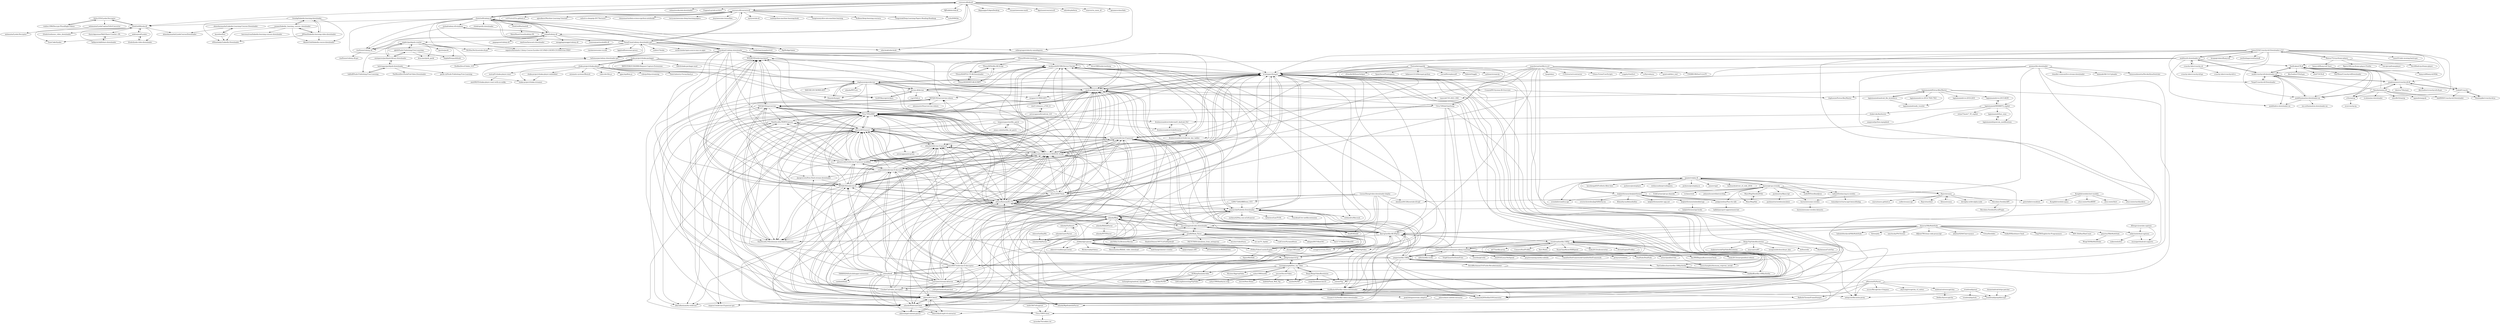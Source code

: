 digraph G {
"h4ck-rOOt/Lynda-Decryptor" -> "mdomnita/LyndaCaptionToSrtConvertor"
"h4ck-rOOt/Lynda-Decryptor" -> "vinhloc1996/Decrypt-PluralSight-Videos"
"h4ck-rOOt/Lynda-Decryptor" -> "r0oth3x49/lynda-dl"
"coursera-dl/edx-dl" -> "coursera-dl/coursera-dl"
"coursera-dl/edx-dl" -> "rehmatworks/edx-downloader"
"coursera-dl/edx-dl" -> "EugeneLoy/edx-archive"
"coursera-dl/edx-dl" -> "r0oth3x49/udemy-dl"
"coursera-dl/edx-dl" -> "RJFeddeler/edx-dl"
"coursera-dl/edx-dl" -> "nishad/udemy-dl"
"coursera-dl/edx-dl" -> "udacimak/udacimak" ["e"=1]
"coursera-dl/edx-dl" -> "libgenapps/LibgenDesktop" ["e"=1]
"coursera-dl/edx-dl" -> "r0oth3x49/lynda-dl"
"coursera-dl/edx-dl" -> "rossant/awesome-math" ["e"=1]
"coursera-dl/edx-dl" -> "dgorissen/coursera-dl" ["e"=1]
"coursera-dl/edx-dl" -> "edx/edx-platform" ["e"=1]
"coursera-dl/edx-dl" -> "renever/cn_mooc_dl" ["e"=1]
"coursera-dl/edx-dl" -> "genomicsclass/labs" ["e"=1]
"coursera-dl/edx-dl" -> "mikesprague/udacity-nanodegrees" ["e"=1]
"rlaphoenix/pywidevine" -> "devine-dl/devine"
"rlaphoenix/pywidevine" -> "wvdumper/dumper"
"rlaphoenix/pywidevine" -> "medvm/widevine_keys"
"rlaphoenix/pywidevine" -> "Diazole/dumper"
"rlaphoenix/pywidevine" -> "zackmark29/CDM-Device-Checker"
"rlaphoenix/pywidevine" -> "Avalonswanderer/widevinel3_Android_PoC"
"rlaphoenix/pywidevine" -> "Cronick/WV-System-ID-Overview"
"rlaphoenix/pywidevine" -> "nilaoda/WVCore"
"rlaphoenix/pywidevine" -> "GetWVKeys/getwvkeys"
"rlaphoenix/pywidevine" -> "T3rry7f/NoDRM"
"rlaphoenix/pywidevine" -> "SASUKE-DUCK/WKS-KEY"
"rlaphoenix/pywidevine" -> "weapon121/WKS-KEY"
"rlaphoenix/pywidevine" -> "Avalonswanderer/wideXtractor"
"rlaphoenix/pywidevine" -> "NanDesuKa-FR/selenium-widevine-l3-guesser"
"rlaphoenix/pywidevine" -> "zackmark29/NetflixESNGenerator"
"r0oth3x49/udemy-dl" -> "FaisalUmair/udemy-downloader-gui"
"r0oth3x49/udemy-dl" -> "Puyodead1/udemy-downloader"
"r0oth3x49/udemy-dl" -> "riazXrazor/udemy-dl"
"r0oth3x49/udemy-dl" -> "coursera-dl/coursera-dl"
"r0oth3x49/udemy-dl" -> "r0oth3x49/lynda-dl"
"r0oth3x49/udemy-dl" -> "nishad/udemy-dl"
"r0oth3x49/udemy-dl" -> "aapatre/Automatic-Udemy-Course-Enroller-GET-PAID-UDEMY-COURSES-for-FREE" ["e"=1]
"r0oth3x49/udemy-dl" -> "tonikelope/megabasterd" ["e"=1]
"r0oth3x49/udemy-dl" -> "coursera-dl/edx-dl"
"r0oth3x49/udemy-dl" -> "ritiek/spotify-downloader" ["e"=1]
"r0oth3x49/udemy-dl" -> "r0oth3x49/acloud-dl"
"r0oth3x49/udemy-dl" -> "RipMeApp/ripme" ["e"=1]
"r0oth3x49/udemy-dl" -> "heliomarpm/udemy-downloader-gui"
"r0oth3x49/udemy-dl" -> "MrS0m30n3/youtube-dl-gui" ["e"=1]
"r0oth3x49/udemy-dl" -> "nishad/udemy-dl-windows"
"matvp91/shaka-player-react" -> "amit08255/shaka-player-react-with-ui-config"
"Beipy/VipVideoResolution" -> "shakenetwork/VipVideoResolution"
"Beipy/VipVideoResolution" -> "yiwent/Vip"
"Beipy/VipVideoResolution" -> "maysrp/yunBT" ["e"=1]
"Beipy/VipVideoResolution" -> "wenguonideshou/zhuye_kim" ["e"=1]
"Beipy/VipVideoResolution" -> "yhf7952/VipVideo"
"Beipy/VipVideoResolution" -> "helloxz/zdir" ["e"=1]
"Beipy/VipVideoResolution" -> "Hackxiaoya/CuteOne" ["e"=1]
"ChenYCL/chrome-extension-udemy-translate" -> "myxuchangbin/dnsmasq_sniproxy_install" ["e"=1]
"ChenYCL/chrome-extension-udemy-translate" -> "truedread/netflix-1080p"
"ChenYCL/chrome-extension-udemy-translate" -> "lkmvip/netflix-4K-DDplus"
"ChenYCL/chrome-extension-udemy-translate" -> "sjlleo/netflix-verify" ["e"=1]
"ChenYCL/chrome-extension-udemy-translate" -> "DualSubs/DualSubs" ["e"=1]
"ChenYCL/chrome-extension-udemy-translate" -> "jangxx/netflix-1080p"
"ChenYCL/chrome-extension-udemy-translate" -> "arloor/iptablesUtils" ["e"=1]
"ChenYCL/chrome-extension-udemy-translate" -> "VirgilClyne/GetSomeFries" ["e"=1]
"ChenYCL/chrome-extension-udemy-translate" -> "iwestlin/gd-utils" ["e"=1]
"ChenYCL/chrome-extension-udemy-translate" -> "lmc999/RegionRestrictionCheck" ["e"=1]
"ChenYCL/chrome-extension-udemy-translate" -> "ylx2016/Linux-NetSpeed" ["e"=1]
"ChenYCL/chrome-extension-udemy-translate" -> "pscj/streaming-media-subtitle"
"ChenYCL/chrome-extension-udemy-translate" -> "tindy2013/stairspeedtest-reborn" ["e"=1]
"ChenYCL/chrome-extension-udemy-translate" -> "ClashDotNetFramework/ClashDotNetFramework" ["e"=1]
"ChenYCL/chrome-extension-udemy-translate" -> "proxysu/windows" ["e"=1]
"Footsiefat/zspotify" -> "yarrm80s/orpheusdl" ["e"=1]
"Footsiefat/zspotify" -> "Rafiuth/Soggfy" ["e"=1]
"Footsiefat/zspotify" -> "chris124567/hulu"
"Footsiefat/zspotify" -> "nathom/streamrip" ["e"=1]
"Footsiefat/zspotify" -> "oSumAtrIX/DownOnSpot" ["e"=1]
"Footsiefat/zspotify" -> "wvdumper/dumper"
"Footsiefat/zspotify" -> "Gryffindor8/Netflix-videos-downloader"
"Footsiefat/zspotify" -> "SpamVerse/Piratezparty" ["e"=1]
"Footsiefat/zspotify" -> "Satsuoni/widevine-l3-guesser"
"Footsiefat/zspotify" -> "kokarare1212/librespot-python" ["e"=1]
"Footsiefat/zspotify" -> "nilaoda/WidevineClient"
"hama3254/Crunchyroll-Downloader-v3.0" -> "anidl/multi-downloader-nx"
"hama3254/Crunchyroll-Downloader-v3.0" -> "DasKraken/CR-dl"
"hama3254/Crunchyroll-Downloader-v3.0" -> "Tenpi/Crunchyroll-Downloader"
"hama3254/Crunchyroll-Downloader-v3.0" -> "anidl/crunchyroll-downloader-nx"
"hama3254/Crunchyroll-Downloader-v3.0" -> "anidl/funimation-downloader-nx"
"hama3254/Crunchyroll-Downloader-v3.0" -> "s32x/anirip"
"hama3254/Crunchyroll-Downloader-v3.0" -> "simplymemes/crunchyroll-dl"
"hama3254/Crunchyroll-Downloader-v3.0" -> "wvdumper/dumper"
"hama3254/Crunchyroll-Downloader-v3.0" -> "crunchy-labs/crunchy-cli"
"hama3254/Crunchyroll-Downloader-v3.0" -> "parnexcodes/widevine-L3-WEB-DL-Script"
"hama3254/Crunchyroll-Downloader-v3.0" -> "hyugogirubato/Kamyroll" ["e"=1]
"hama3254/Crunchyroll-Downloader-v3.0" -> "justfoolingaround/animdl" ["e"=1]
"hama3254/Crunchyroll-Downloader-v3.0" -> "Mateus7G/crp-iframe-player"
"hama3254/Crunchyroll-Downloader-v3.0" -> "lkmvip/netflix-4K-DDplus"
"hama3254/Crunchyroll-Downloader-v3.0" -> "yaser01/mkv-muxing-batch-gui" ["e"=1]
"ZSAIm/iqiyi-parser" -> "ZSAIm/VideoCrawlerEngine"
"ZSAIm/iqiyi-parser" -> "zhangn1985/ykdl" ["e"=1]
"ZSAIm/iqiyi-parser" -> "jym66/Dlink_Parse"
"ZSAIm/iqiyi-parser" -> "pibigstar/parsevip"
"ZSAIm/iqiyi-parser" -> "jaysonlong/webvideo-downloader"
"ZSAIm/iqiyi-parser" -> "xhlove/vvtoolbox-gui-series" ["e"=1]
"ZSAIm/iqiyi-parser" -> "Mickeyto/phpVideos" ["e"=1]
"ZSAIm/iqiyi-parser" -> "yhf7952/VipVideo"
"ZSAIm/iqiyi-parser" -> "Henryhaohao/Bilibili_video_download" ["e"=1]
"ZSAIm/iqiyi-parser" -> "nilaoda/Blog"
"ZSAIm/iqiyi-parser" -> "wwqgtxx/wwqLyParse" ["e"=1]
"ZSAIm/iqiyi-parser" -> "loadchange/amemv-crawler" ["e"=1]
"ZSAIm/iqiyi-parser" -> "xhlove/XstreamDL-CLI"
"ZSAIm/iqiyi-parser" -> "iqiqiya/iqiqiya-API" ["e"=1]
"ZSAIm/iqiyi-parser" -> "nICEnnnnnnnLee/BilibiliDown" ["e"=1]
"coursera-dl/coursera-dl" -> "coursera-dl/edx-dl"
"coursera-dl/coursera-dl" -> "r0oth3x49/udemy-dl"
"coursera-dl/coursera-dl" -> "rg3/youtube-dl" ["e"=1]
"coursera-dl/coursera-dl" -> "rasbt/python-machine-learning-book" ["e"=1]
"coursera-dl/coursera-dl" -> "hangtwenty/dive-into-machine-learning" ["e"=1]
"coursera-dl/coursera-dl" -> "Kulbear/deep-learning-coursera" ["e"=1]
"coursera-dl/coursera-dl" -> "songrotek/Deep-Learning-Papers-Reading-Roadmap" ["e"=1]
"coursera-dl/coursera-dl" -> "ty4z2008/Qix" ["e"=1]
"coursera-dl/coursera-dl" -> "cs231n/cs231n.github.io" ["e"=1]
"coursera-dl/coursera-dl" -> "ujjwalkarn/Machine-Learning-Tutorials" ["e"=1]
"coursera-dl/coursera-dl" -> "oxford-cs-deepnlp-2017/lectures" ["e"=1]
"coursera-dl/coursera-dl" -> "donnemartin/data-science-ipython-notebooks" ["e"=1]
"coursera-dl/coursera-dl" -> "terryum/awesome-deep-learning-papers" ["e"=1]
"coursera-dl/coursera-dl" -> "jtoy/awesome-tensorflow" ["e"=1]
"coursera-dl/coursera-dl" -> "FaisalUmair/udemy-downloader-gui"
"puemos/hls-downloader" -> "rowrawer/stream-detector"
"puemos/hls-downloader" -> "database64128/youtube-dl-wpf" ["e"=1]
"puemos/hls-downloader" -> "wvdumper/dumper"
"puemos/hls-downloader" -> "Gryffindor8/Netflix-videos-downloader"
"puemos/hls-downloader" -> "chandler-stimson/live-stream-downloader"
"puemos/hls-downloader" -> "wayneclub/Subtitle-Downloader"
"puemos/hls-downloader" -> "medvm/widevine_keys"
"puemos/hls-downloader" -> "kalanakt/All-Url-Uploader" ["e"=1]
"puemos/hls-downloader" -> "tiararosebiezetta/HerokuDynoSwitcher" ["e"=1]
"spaam/svtplay-dl" -> "bjorne/git-pa-svenska"
"spaam/svtplay-dl" -> "svendahlstrand/ica-api"
"spaam/svtplay-dl" -> "lassekongo83/Frellwits-filter-lists"
"spaam/svtplay-dl" -> "jackuess/pirateplayer"
"spaam/svtplay-dl" -> "stefansundin/privatkopiera"
"spaam/svtplay-dl" -> "kolplattformen/skolplattformen"
"spaam/svtplay-dl" -> "jackuess/pirateplay.se"
"spaam/svtplay-dl" -> "fhqvst/avanza"
"spaam/svtplay-dl" -> "mmn/svtget"
"spaam/svtplay-dl" -> "WHTJEON/widevine-dl"
"spaam/svtplay-dl" -> "nabati/freelancing-in-sweden"
"spaam/svtplay-dl" -> "walle89/SwedbankJson"
"spaam/svtplay-dl" -> "peak3d/inputstream.adaptive" ["e"=1]
"spaam/svtplay-dl" -> "rowrawer/stream-detector"
"spaam/svtplay-dl" -> "kodsnack/advent_of_code_2016"
"xHossein/PyPasser" -> "embium/solverecaptchas"
"xHossein/PyPasser" -> "xcscxr/Recaptcha-v3-bypass"
"xHossein/PyPasser" -> "Rafiuth/ChromeFrameDumper"
"xHossein/PyPasser" -> "truedread/pymp4decrypt"
"xHossein/PyPasser" -> "ohyicong/recaptcha_v2_solver" ["e"=1]
"xHossein/PyPasser" -> "zackmark29/NetflixESNGenerator"
"xHossein/PyPasser" -> "nohajc/netflix-mitm-proxy"
"xHossein/PyPasser" -> "Gryffindor8/Netflix-videos-downloader"
"kolplattformen/skolplattformen" -> "kolplattformen/embedded-api"
"kolplattformen/skolplattformen" -> "jonkpirateboy/Pass-fur-alle"
"kolplattformen/skolplattformen" -> "bjorne/git-pa-svenska"
"kolplattformen/skolplattformen" -> "spaam/svtplay-dl"
"kolplattformen/skolplattformen" -> "Klimatbyran/klimatkollen"
"kolplattformen/skolplattformen" -> "svendahlstrand/ica-api"
"kolplattformen/skolplattformen" -> "kolplattformen/elev-app.net"
"kolplattformen/skolplattformen" -> "civictechsweden/JagVillHaVaccin"
"kolplattformen/skolplattformen" -> "peterdalle/svensktext"
"kamyroll/Kamyroll-Tauri" -> "kamyroll/Kamyroll-Wiki"
"truedread/netflix-1080p" -> "jangxx/netflix-1080p"
"truedread/netflix-1080p" -> "lkmvip/netflix-4K-DDplus"
"truedread/netflix-1080p" -> "vladikoff/netflix-1080p-firefox"
"truedread/netflix-1080p" -> "ab77/netflix-proxy" ["e"=1]
"truedread/netflix-1080p" -> "ChenYCL/chrome-extension-udemy-translate"
"truedread/netflix-1080p" -> "ConnersHua/Profiles" ["e"=1]
"truedread/netflix-1080p" -> "lhie1/Rules" ["e"=1]
"truedread/netflix-1080p" -> "sjlleo/netflix-verify" ["e"=1]
"truedread/netflix-1080p" -> "tindy2013/stairspeedtest-reborn" ["e"=1]
"truedread/netflix-1080p" -> "NyanChanMeow/SSRSpeed" ["e"=1]
"truedread/netflix-1080p" -> "tindy2013/subconverter" ["e"=1]
"truedread/netflix-1080p" -> "lmc999/RegionRestrictionCheck" ["e"=1]
"truedread/netflix-1080p" -> "myxuchangbin/dnsmasq_sniproxy_install" ["e"=1]
"truedread/netflix-1080p" -> "DivineEngine/Profiles" ["e"=1]
"truedread/netflix-1080p" -> "TheGoddessInari/netflix-1080p-firefox"
"kallqvist/skillshare-downloader" -> "tharyckgusmao/Skill-Share-Crawler---DL"
"kallqvist/skillshare-downloader" -> "r0oth3x49/lynda-dl"
"selsta/hlsdl" -> "xhlove/WVGuesser"
"selsta/hlsdl" -> "nilaoda/WidevineClient"
"selsta/hlsdl" -> "xhlove/XstreamDL-CLI"
"selsta/hlsdl" -> "xhlove/WVClient3"
"selsta/hlsdl" -> "T3rry7f/NoDRM"
"selsta/hlsdl" -> "tomer8007/widevine-l3-decryptor"
"selsta/hlsdl" -> "wvdumper/dumper"
"selsta/hlsdl" -> "Jayapraveen/Drm-Dash-stream-downloader"
"selsta/hlsdl" -> "Satsuoni/widevine-l3-guesser"
"selsta/hlsdl" -> "T3rry7f/WVClient"
"selsta/hlsdl" -> "CrackerCat/video_decrypter"
"selsta/hlsdl" -> "canhlinh/hlsdl"
"selsta/hlsdl" -> "parnexcodes/widevine-L3-WEB-DL-Script"
"selsta/hlsdl" -> "rowrawer/stream-detector"
"selsta/hlsdl" -> "WHTJEON/widevine-dl"
"dannvix/NflxMultiSubs" -> "hobodrifterdavid/NflxMultiSubs"
"dannvix/NflxMultiSubs" -> "truedread/netflix-1080p"
"dannvix/NflxMultiSubs" -> "ChenYCL/chrome-extension-udemy-translate"
"dannvix/NflxMultiSubs" -> "f2etw/jobs" ["e"=1]
"dannvix/NflxMultiSubs" -> "lkmvip/netflix-4K-DDplus"
"dannvix/NflxMultiSubs" -> "iamchucky/PttChrome" ["e"=1]
"dannvix/NflxMultiSubs" -> "AllJointTW/clean-code-javascript" ["e"=1]
"dannvix/NflxMultiSubs" -> "gmertes/NflxMultiSubs"
"dannvix/NflxMultiSubs" -> "jangxx/netflix-1080p"
"dannvix/NflxMultiSubs" -> "abalone0204/Clairvoyance" ["e"=1]
"dannvix/NflxMultiSubs" -> "TritonHo/slides" ["e"=1]
"dannvix/NflxMultiSubs" -> "SukkaW/Koolshare-Clash" ["e"=1]
"dannvix/NflxMultiSubs" -> "mikesteele/dual-captions"
"dannvix/NflxMultiSubs" -> "EngTW/English-for-Programmers" ["e"=1]
"dannvix/NflxMultiSubs" -> "KHC-ZhiHao/HanCount" ["e"=1]
"jonkpirateboy/Pass-fur-alle" -> "kolplattformen/skolplattformen"
"jonkpirateboy/Pass-fur-alle" -> "kalkih/passport-appointment-bot"
"Satsuoni/widevine-l3-guesser" -> "parnexcodes/widevine-L3-WEB-DL-Script"
"Satsuoni/widevine-l3-guesser" -> "xhlove/WVGuesser"
"Satsuoni/widevine-l3-guesser" -> "cryptonek/widevine-l3-decryptor"
"Satsuoni/widevine-l3-guesser" -> "T3rry7f/NoDRM"
"Satsuoni/widevine-l3-guesser" -> "wvdumper/dumper"
"Satsuoni/widevine-l3-guesser" -> "parnexcodes/widevine-l3-guesser-modified"
"Satsuoni/widevine-l3-guesser" -> "nilaoda/widevine-l3-guesser"
"Satsuoni/widevine-l3-guesser" -> "xhlove/XstreamDL-CLI"
"Satsuoni/widevine-l3-guesser" -> "tomer8007/widevine-l3-decryptor"
"Satsuoni/widevine-l3-guesser" -> "medvm/widevine_keys"
"Satsuoni/widevine-l3-guesser" -> "WHTJEON/widevine-dl"
"Satsuoni/widevine-l3-guesser" -> "xhlove/WVClient3"
"Satsuoni/widevine-l3-guesser" -> "WHTJEON/narrowvine"
"Satsuoni/widevine-l3-guesser" -> "Gryffindor8/Netflix-videos-downloader"
"Satsuoni/widevine-l3-guesser" -> "lkmvip/netflix-4K-DDplus"
"nishad/udemy-dl-windows" -> "nishad/udemy-dl"
"nishad/udemy-dl-windows" -> "riazXrazor/udemy-dl"
"yhf7952/VipVideo" -> "huangguangda/free_vip_video"
"yhf7952/VipVideo" -> "pibigstar/parsevip"
"tomer8007/widevine-l3-decryptor" -> "Satsuoni/widevine-l3-guesser"
"tomer8007/widevine-l3-decryptor" -> "parnexcodes/widevine-L3-WEB-DL-Script"
"tomer8007/widevine-l3-decryptor" -> "cryptonek/widevine-l3-decryptor"
"tomer8007/widevine-l3-decryptor" -> "nilaoda/WidevineClient"
"tomer8007/widevine-l3-decryptor" -> "xhlove/XstreamDL-CLI"
"tomer8007/widevine-l3-decryptor" -> "lkmvip/netflix-4K-DDplus"
"tomer8007/widevine-l3-decryptor" -> "wvdumper/dumper"
"tomer8007/widevine-l3-decryptor" -> "T3rry7f/NoDRM"
"tomer8007/widevine-l3-decryptor" -> "CrackerCat/video_decrypter"
"tomer8007/widevine-l3-decryptor" -> "medvm/widevine_keys"
"tomer8007/widevine-l3-decryptor" -> "xhlove/WVClient3"
"tomer8007/widevine-l3-decryptor" -> "nilaoda/Blog"
"tomer8007/widevine-l3-decryptor" -> "WHTJEON/widevine-dl"
"tomer8007/widevine-l3-decryptor" -> "rowrawer/stream-detector"
"tomer8007/widevine-l3-decryptor" -> "selsta/hlsdl"
"FaisalUmair/udemy-downloader-gui" -> "r0oth3x49/udemy-dl"
"FaisalUmair/udemy-downloader-gui" -> "heliomarpm/udemy-downloader-gui"
"FaisalUmair/udemy-downloader-gui" -> "Puyodead1/udemy-downloader"
"FaisalUmair/udemy-downloader-gui" -> "tonikelope/megabasterd" ["e"=1]
"FaisalUmair/udemy-downloader-gui" -> "coursera-dl/coursera-dl"
"FaisalUmair/udemy-downloader-gui" -> "riazXrazor/udemy-dl"
"FaisalUmair/udemy-downloader-gui" -> "MrS0m30n3/youtube-dl-gui" ["e"=1]
"FaisalUmair/udemy-downloader-gui" -> "Igglybuff/awesome-piracy" ["e"=1]
"FaisalUmair/udemy-downloader-gui" -> "subhra74/xdm" ["e"=1]
"FaisalUmair/udemy-downloader-gui" -> "aapatre/Automatic-Udemy-Course-Enroller-GET-PAID-UDEMY-COURSES-for-FREE" ["e"=1]
"FaisalUmair/udemy-downloader-gui" -> "serhii-londar/open-source-mac-os-apps" ["e"=1]
"FaisalUmair/udemy-downloader-gui" -> "udacimak/udacimak" ["e"=1]
"FaisalUmair/udemy-downloader-gui" -> "viatsko/awesome-vscode" ["e"=1]
"FaisalUmair/udemy-downloader-gui" -> "mikesprague/udacity-nanodegrees" ["e"=1]
"FaisalUmair/udemy-downloader-gui" -> "RipMeApp/ripme" ["e"=1]
"jangxx/netflix-1080p" -> "lkmvip/netflix-4K-DDplus"
"jangxx/netflix-1080p" -> "truedread/netflix-1080p"
"jangxx/netflix-1080p" -> "TheGoddessInari/netflix-1080p-firefox"
"jangxx/netflix-1080p" -> "xhlove/WVGuesser"
"jangxx/netflix-1080p" -> "ChenYCL/chrome-extension-udemy-translate"
"jangxx/netflix-1080p" -> "xhlove/XstreamDL-CLI"
"jangxx/netflix-1080p" -> "parnexcodes/widevine-L3-WEB-DL-Script"
"jangxx/netflix-1080p" -> "xhlove/WVClient3"
"jangxx/netflix-1080p" -> "tomer8007/widevine-l3-decryptor"
"jangxx/netflix-1080p" -> "Satsuoni/widevine-l3-guesser"
"jangxx/netflix-1080p" -> "vladikoff/netflix-1080p-firefox"
"jangxx/netflix-1080p" -> "wvdumper/dumper"
"jangxx/netflix-1080p" -> "nilaoda/WidevineClient"
"jangxx/netflix-1080p" -> "myxuchangbin/dnsmasq_sniproxy_install" ["e"=1]
"jangxx/netflix-1080p" -> "DavidBuchanan314/Turbo-Recadmiumator"
"isecret/Secret-Video" -> "isecret/New-Home"
"isecret/Secret-Video" -> "laidefa/Flask_Web_Vip"
"r0oth3x49/acloud-dl" -> "RahulShaw/LinuxAcademy-DL"
"LussacZheng/video-downloader-deploy" -> "zhangn1985/ykdl" ["e"=1]
"LussacZheng/video-downloader-deploy" -> "xhlove/XstreamDL-CLI"
"LussacZheng/video-downloader-deploy" -> "jaysonlong/webvideo-downloader"
"LussacZheng/video-downloader-deploy" -> "wwqgtxx/wwqLyParse" ["e"=1]
"LussacZheng/video-downloader-deploy" -> "database64128/youtube-dl-wpf" ["e"=1]
"LussacZheng/video-downloader-deploy" -> "nilaoda/Blog"
"LussacZheng/video-downloader-deploy" -> "SeaHOH/ykdl"
"LussacZheng/video-downloader-deploy" -> "1299172402/BBDown_GUI"
"igbt6/Packt-Publishing-Free-Learning" -> "niqdev/packtpub-crawler"
"igbt6/Packt-Publishing-Free-Learning" -> "bogdal/freepacktbook"
"igbt6/Packt-Publishing-Free-Learning" -> "ozzieperez/packtpub-library-downloader"
"igbt6/Packt-Publishing-Free-Learning" -> "draconar/grab_packt"
"shaka-project/shaka-packager" -> "wvdumper/dumper"
"shaka-project/shaka-packager" -> "shaka-project/shaka-streamer"
"shaka-project/shaka-packager" -> "shaka-project/shaka-player"
"shaka-project/shaka-packager" -> "devine-dl/devine"
"shaka-project/shaka-packager" -> "rlaphoenix/pywidevine"
"shaka-project/shaka-packager" -> "GetWVKeys/getwvkeys"
"shaka-project/shaka-packager" -> "XMYSTERlOUSX/DRM-Request-Capture-Extensions"
"shaka-project/shaka-packager" -> "hldr4/shaka-packager-mod"
"shaka-project/shaka-packager" -> "Diazole/dumper"
"shaka-project/shaka-player" -> "shaka-project/shaka-packager"
"shaka-project/shaka-player" -> "shaka-project/shaka-player-embedded"
"shaka-project/shaka-player" -> "matvp91/shaka-player-react"
"shaka-project/shaka-player" -> "videojs/http-streaming" ["e"=1]
"shaka-project/shaka-player" -> "Dash-Industry-Forum/dash.js" ["e"=1]
"shaka-project/shaka-player" -> "shaka-project/shaka-streamer"
"shaka-project/shaka-player" -> "wvdumper/dumper"
"shaka-project/shaka-player" -> "axiomatic-systems/Bento4" ["e"=1]
"shaka-project/shaka-player" -> "rlaphoenix/pywidevine"
"shaka-project/shaka-player" -> "video-dev/hls.js" ["e"=1]
"shaka-project/shaka-player" -> "gpac/mp4box.js" ["e"=1]
"shaka-project/shaka-player-embedded" -> "shaka-project/shaka-streamer"
"anidl/crunchyroll-downloader-nx" -> "anidl/funimation-downloader-nx"
"anidl/crunchyroll-downloader-nx" -> "Tenpi/Crunchyroll-Downloader"
"anidl/crunchyroll-downloader-nx" -> "anidl/hidive-downloader-nx"
"anidl/crunchyroll-downloader-nx" -> "simplymemes/crunchyroll-dl"
"anidl/crunchyroll-downloader-nx" -> "DasKraken/CR-dl"
"anidl/crunchyroll-downloader-nx" -> "anidl/multi-downloader-nx"
"wvdumper/dumper" -> "medvm/widevine_keys"
"wvdumper/dumper" -> "zackmark29/CDM-Device-Checker"
"wvdumper/dumper" -> "rlaphoenix/pywidevine"
"wvdumper/dumper" -> "xhlove/XstreamDL-CLI"
"wvdumper/dumper" -> "parnexcodes/widevine-L3-WEB-DL-Script"
"wvdumper/dumper" -> "T3rry7f/NoDRM"
"wvdumper/dumper" -> "xhlove/WVGuesser"
"wvdumper/dumper" -> "xhlove/WVClient3"
"wvdumper/dumper" -> "wayneclub/Subtitle-Downloader"
"wvdumper/dumper" -> "chris124567/hulu"
"wvdumper/dumper" -> "Gryffindor8/Netflix-videos-downloader"
"wvdumper/dumper" -> "zackmark29/NetflixESNGenerator"
"wvdumper/dumper" -> "Satsuoni/widevine-l3-guesser"
"wvdumper/dumper" -> "NanDesuKa-FR/selenium-widevine-l3-guesser"
"wvdumper/dumper" -> "stefanodvx/flixcrack"
"Puyodead1/udemy-downloader" -> "heliomarpm/udemy-downloader-gui"
"Puyodead1/udemy-downloader" -> "medvm/widevine_keys"
"Puyodead1/udemy-downloader" -> "Satsuoni/widevine-l3-guesser"
"Puyodead1/udemy-downloader" -> "parnexcodes/widevine-L3-WEB-DL-Script"
"Puyodead1/udemy-downloader" -> "cryptonek/widevine-l3-decryptor"
"Puyodead1/udemy-downloader" -> "wvdumper/dumper"
"Puyodead1/udemy-downloader" -> "Jayapraveen/Drm-Dash-stream-downloader"
"Puyodead1/udemy-downloader" -> "parnexcodes/widevine-l3-guesser-modified"
"Puyodead1/udemy-downloader" -> "r0oth3x49/udemy-dl"
"Puyodead1/udemy-downloader" -> "chris124567/hulu"
"Puyodead1/udemy-downloader" -> "WHTJEON/narrowvine-reborn"
"Puyodead1/udemy-downloader" -> "WHTJEON/widevineclient3"
"Puyodead1/udemy-downloader" -> "WHTJEON/widevine-dl"
"Puyodead1/udemy-downloader" -> "xhlove/WVGuesser"
"Puyodead1/udemy-downloader" -> "T3rry7f/NoDRM"
"crunchy-labs/crunchy-cli" -> "crunchy-labs/crunchyroll-go"
"crunchy-labs/crunchy-cli" -> "anidl/multi-downloader-nx"
"crunchy-labs/crunchy-cli" -> "crunchy-labs/crunchyroll-rs"
"mikesteele/dual-captions" -> "mikesteele/dc2"
"mikesteele/dual-captions" -> "muzuiget/dualsub-supports"
"GetWVKeys/getwvkeys" -> "devine-dl/devine"
"nabati/freelancing-in-sweden" -> "tomasbjerre/starta-eget-konsultbolag"
"nabati/freelancing-in-sweden" -> "buren/awesome-sweden"
"heliomarpm/udemy-downloader-gui" -> "Puyodead1/udemy-downloader"
"heliomarpm/udemy-downloader-gui" -> "ZeoRexDevs/Udeler_GUI"
"heliomarpm/udemy-downloader-gui" -> "FaisalUmair/udemy-downloader-gui"
"laginimaineb/cve-2015-6639" -> "laginimaineb/MSM8974_exploit"
"vladikoff/netflix-1080p-firefox" -> "TheGoddessInari/netflix-1080p-firefox"
"vladikoff/netflix-1080p-firefox" -> "truedread/netflix-1080p"
"vladikoff/netflix-1080p-firefox" -> "jangxx/netflix-1080p"
"nishad/udemy-dl" -> "nishad/udemy-dl-windows"
"nishad/udemy-dl" -> "riazXrazor/udemy-dl"
"nishad/udemy-dl" -> "gaganpreet/udemy-dl"
"nishad/udemy-dl" -> "r0oth3x49/udemy-dl"
"nishad/udemy-dl" -> "iamfreee/laracasts-downloader" ["e"=1]
"nishad/udemy-dl" -> "coursera-dl/edx-dl"
"nishad/udemy-dl" -> "smeggingsmegger/udemy-dl"
"nishad/udemy-dl" -> "yoonwaiyan/stackskills-dl"
"nishad/udemy-dl" -> "coursera-dl/coursera-dl"
"nishad/udemy-dl" -> "niqdev/packtpub-crawler"
"nishad/udemy-dl" -> "FaisalUmair/udemy-downloader-gui"
"jym66/Dlink_Parse" -> "ZSAIm/VideoCrawlerEngine"
"jym66/Dlink_Parse" -> "jaysonlong/webvideo-downloader"
"jym66/Dlink_Parse" -> "hecoter/videoParse"
"jym66/Dlink_Parse" -> "sec-an/TV_Spider" ["e"=1]
"jym66/Dlink_Parse" -> "nilaoda/Blog"
"jym66/Dlink_Parse" -> "UndCover/PyramidStore" ["e"=1]
"jym66/Dlink_Parse" -> "xhlove/WVClient3"
"jym66/Dlink_Parse" -> "takagen99/TVBoxOSC" ["e"=1]
"jym66/Dlink_Parse" -> "lm317379829/TVBoxDIY" ["e"=1]
"jym66/Dlink_Parse" -> "ykxVK8yL5L/BrowserMovies"
"jym66/Dlink_Parse" -> "ShadowDemon1997/CatVodSpiderJS" ["e"=1]
"jym66/Dlink_Parse" -> "xhlove/XstreamDL-CLI"
"jym66/Dlink_Parse" -> "wayneclub/Subtitle-Downloader"
"jym66/Dlink_Parse" -> "ZSAIm/iqiyi-parser"
"jym66/Dlink_Parse" -> "592767809/videodown_from_mitmproxy"
"ADengrc/youtube-captions" -> "muzuiget/dualsub-supports"
"ADengrc/youtube-captions" -> "mikesteele/dual-captions"
"pibigstar/parsevip" -> "mxxlei/NoVIP"
"pibigstar/parsevip" -> "DLWangSan/polyvideo"
"pibigstar/parsevip" -> "yhf7952/VipVideo"
"pibigstar/parsevip" -> "totoks/NoVIP"
"pibigstar/parsevip" -> "lichanghong/android_vipvideo"
"pibigstar/parsevip" -> "huangguangda/free_vip_video"
"jaysonlong/webvideo-downloader" -> "nilaoda/Blog"
"jaysonlong/webvideo-downloader" -> "xhlove/XstreamDL-CLI"
"jaysonlong/webvideo-downloader" -> "ZSAIm/VideoCrawlerEngine"
"jaysonlong/webvideo-downloader" -> "wayneclub/Subtitle-Downloader"
"jaysonlong/webvideo-downloader" -> "jym66/Dlink_Parse"
"jaysonlong/webvideo-downloader" -> "wvdumper/dumper"
"jaysonlong/webvideo-downloader" -> "medvm/widevine_keys"
"jaysonlong/webvideo-downloader" -> "T3rry7f/NoDRM"
"jaysonlong/webvideo-downloader" -> "lkmvip/netflix-4K-DDplus"
"jaysonlong/webvideo-downloader" -> "xhlove/WVClient3"
"jaysonlong/webvideo-downloader" -> "zackmark29/CDM-Device-Checker"
"jaysonlong/webvideo-downloader" -> "zhangn1985/ykdl" ["e"=1]
"jaysonlong/webvideo-downloader" -> "SeaHOH/ykdl"
"jaysonlong/webvideo-downloader" -> "Satsuoni/widevine-l3-guesser"
"jaysonlong/webvideo-downloader" -> "nilaoda/widevine-l3-guesser"
"TheGoddessInari/netflix-1080p-firefox" -> "vladikoff/netflix-1080p-firefox"
"TheGoddessInari/netflix-1080p-firefox" -> "jangxx/netflix-1080p"
"1299172402/BBDown_GUI" -> "nilaoda/Blog"
"1299172402/BBDown_GUI" -> "wayneclub/Subtitle-Downloader"
"lkmvip/netflix-4K-DDplus" -> "jangxx/netflix-1080p"
"lkmvip/netflix-4K-DDplus" -> "xhlove/XstreamDL-CLI"
"lkmvip/netflix-4K-DDplus" -> "xhlove/WVClient3"
"lkmvip/netflix-4K-DDplus" -> "wvdumper/dumper"
"lkmvip/netflix-4K-DDplus" -> "parnexcodes/widevine-L3-WEB-DL-Script"
"lkmvip/netflix-4K-DDplus" -> "Satsuoni/widevine-l3-guesser"
"lkmvip/netflix-4K-DDplus" -> "truedread/netflix-1080p"
"lkmvip/netflix-4K-DDplus" -> "nilaoda/WidevineClient"
"lkmvip/netflix-4K-DDplus" -> "xhlove/WVGuesser"
"lkmvip/netflix-4K-DDplus" -> "Gryffindor8/Netflix-videos-downloader"
"lkmvip/netflix-4K-DDplus" -> "T3rry7f/NoDRM"
"lkmvip/netflix-4K-DDplus" -> "zackmark29/CDM-Device-Checker"
"lkmvip/netflix-4K-DDplus" -> "wayneclub/Subtitle-Downloader"
"lkmvip/netflix-4K-DDplus" -> "nilaoda/Blog"
"lkmvip/netflix-4K-DDplus" -> "NanDesuKa-FR/selenium-widevine-l3-guesser"
"huangguangda/free_vip_video" -> "mxxlei/NoVIP"
"huangguangda/free_vip_video" -> "yhf7952/VipVideo"
"huangguangda/free_vip_video" -> "Wysten-Hgg/vipVideo"
"huangguangda/free_vip_video" -> "pibigstar/parsevip"
"huangguangda/free_vip_video" -> "DLWangSan/polyvideo"
"huangguangda/free_vip_video" -> "totoks/NoVIP"
"huangguangda/free_vip_video" -> "syhyz1990/media"
"huangguangda/free_vip_video" -> "yiwent/Vip"
"huangguangda/free_vip_video" -> "Beipy/BeipyVideoResolution"
"huangguangda/free_vip_video" -> "isecret/Secret-Video"
"bjorne/git-pa-svenska" -> "ErikGartner/git-pa-skanska"
"bjorne/git-pa-svenska" -> "spaam/svtplay-dl"
"bjorne/git-pa-svenska" -> "kolplattformen/skolplattformen"
"bjorne/git-pa-svenska" -> "veckanu/web"
"bjorne/git-pa-svenska" -> "buren/awesome-sweden"
"bjorne/git-pa-svenska" -> "johannilsson/sthlmtraveling"
"bjorne/git-pa-svenska" -> "fhqvst/avanza"
"bjorne/git-pa-svenska" -> "pushmatrix/fikascript"
"bjorne/git-pa-svenska" -> "nabati/freelancing-in-sweden"
"bjorne/git-pa-svenska" -> "walle89/SwedbankJson"
"bjorne/git-pa-svenska" -> "jonkpirateboy/Pass-fur-alle"
"bjorne/git-pa-svenska" -> "MansMeg/Ada"
"bjorne/git-pa-svenska" -> "MansMeg/SwedishPolls"
"546669204/fuck-debugger-extensions" -> "canhlinh/hlsdl"
"ZSAIm/VideoCrawlerEngine" -> "ZSAIm/iqiyi-parser"
"ZSAIm/VideoCrawlerEngine" -> "jaysonlong/webvideo-downloader"
"ZSAIm/VideoCrawlerEngine" -> "jym66/Dlink_Parse"
"ZSAIm/VideoCrawlerEngine" -> "SigureMo/bilili" ["e"=1]
"ZSAIm/VideoCrawlerEngine" -> "pibigstar/parsevip"
"ZSAIm/VideoCrawlerEngine" -> "wayneclub/Subtitle-Downloader"
"ZSAIm/VideoCrawlerEngine" -> "nilaoda/Blog"
"anidl/funimation-downloader-nx" -> "anidl/crunchyroll-downloader-nx"
"anidl/funimation-downloader-nx" -> "izu-co/funimation-downloader-nx"
"anidl/funimation-downloader-nx" -> "anidl/hidive-downloader-nx"
"nilaoda/Blog" -> "xhlove/XstreamDL-CLI"
"nilaoda/Blog" -> "xhlove/WVClient3"
"nilaoda/Blog" -> "wayneclub/Subtitle-Downloader"
"nilaoda/Blog" -> "nilaoda/ViuParser"
"nilaoda/Blog" -> "nilaoda/widevine-l3-guesser"
"nilaoda/Blog" -> "xhlove/WVGuesser"
"nilaoda/Blog" -> "jaysonlong/webvideo-downloader"
"nilaoda/Blog" -> "nilaoda/Mp4SubtitleParser"
"nilaoda/Blog" -> "nilaoda/WidevineClient"
"nilaoda/Blog" -> "T3rry7f/NoDRM"
"nilaoda/Blog" -> "xhlove/vvtoolbox-gui-series" ["e"=1]
"nilaoda/Blog" -> "xhlove/dash-mp4-vtt-extractor"
"nilaoda/Blog" -> "zackmark29/CDM-Device-Checker"
"nilaoda/Blog" -> "nilaoda/BilibiliParser"
"nilaoda/Blog" -> "Gryffindor8/Netflix-videos-downloader"
"rowrawer/stream-detector" -> "xhlove/XstreamDL-CLI"
"rowrawer/stream-detector" -> "parnexcodes/widevine-L3-WEB-DL-Script"
"rowrawer/stream-detector" -> "wvdumper/dumper"
"rowrawer/stream-detector" -> "zackmark29/CDM-Device-Checker"
"rowrawer/stream-detector" -> "medvm/widevine_keys"
"rowrawer/stream-detector" -> "cryptonek/widevine-l3-decryptor"
"rowrawer/stream-detector" -> "Satsuoni/widevine-l3-guesser"
"rowrawer/stream-detector" -> "T3rry7f/NoDRM"
"rowrawer/stream-detector" -> "nilaoda/WidevineClient"
"rowrawer/stream-detector" -> "WHTJEON/widevine-dl"
"rowrawer/stream-detector" -> "wayneclub/Subtitle-Downloader"
"rowrawer/stream-detector" -> "xhlove/WVGuesser"
"rowrawer/stream-detector" -> "CrackerCat/video_decrypter"
"rowrawer/stream-detector" -> "Gryffindor8/Netflix-videos-downloader"
"rowrawer/stream-detector" -> "ytdl-patched/ytdl-patched" ["e"=1]
"xhlove/XstreamDL-CLI" -> "wvdumper/dumper"
"xhlove/XstreamDL-CLI" -> "zackmark29/CDM-Device-Checker"
"xhlove/XstreamDL-CLI" -> "xhlove/WVClient3"
"xhlove/XstreamDL-CLI" -> "medvm/widevine_keys"
"xhlove/XstreamDL-CLI" -> "xhlove/WVGuesser"
"xhlove/XstreamDL-CLI" -> "nilaoda/WidevineClient"
"xhlove/XstreamDL-CLI" -> "wayneclub/Subtitle-Downloader"
"xhlove/XstreamDL-CLI" -> "T3rry7f/NoDRM"
"xhlove/XstreamDL-CLI" -> "nilaoda/Blog"
"xhlove/XstreamDL-CLI" -> "parnexcodes/widevine-L3-WEB-DL-Script"
"xhlove/XstreamDL-CLI" -> "WHTJEON/widevine-dl"
"xhlove/XstreamDL-CLI" -> "WHTJEON/narrowvine"
"xhlove/XstreamDL-CLI" -> "WHTJEON/widevineclient3"
"xhlove/XstreamDL-CLI" -> "nilaoda/widevine-l3-guesser"
"xhlove/XstreamDL-CLI" -> "Satsuoni/widevine-l3-guesser"
"nilaoda/BilibiliParser" -> "nilaoda/PPTVParser"
"nilaoda/widevine-l3-guesser" -> "xhlove/WVGuesser"
"nilaoda/widevine-l3-guesser" -> "parnexcodes/widevine-l3-guesser-modified"
"nilaoda/widevine-l3-guesser" -> "NanDesuKa-FR/selenium-widevine-l3-guesser"
"nilaoda/widevine-l3-guesser" -> "xhlove/WVClient3"
"nilaoda/widevine-l3-guesser" -> "parnexcodes/widevine-L3-WEB-DL-Script"
"nilaoda/widevine-l3-guesser" -> "NanDesuKa-FR/WVGuesser"
"nilaoda/widevine-l3-guesser" -> "astravaganza/wvproxy"
"xhlove/WVGuesser" -> "NanDesuKa-FR/WVGuesser"
"xhlove/WVGuesser" -> "nilaoda/widevine-l3-guesser"
"xhlove/WVGuesser" -> "xhlove/WVClient3"
"xhlove/WVGuesser" -> "NanDesuKa-FR/selenium-widevine-l3-guesser"
"xhlove/WVGuesser" -> "dhavalhariyani/hs-widevine"
"xhlove/WVGuesser" -> "T3rry7f/NoDRM"
"xhlove/WVGuesser" -> "WHTJEON/narrowvine"
"xhlove/WVGuesser" -> "xhlove/dash-mp4-vtt-extractor"
"xhlove/WVGuesser" -> "Satsuoni/widevine-l3-guesser"
"xhlove/WVGuesser" -> "xhlove/XstreamDL-CLI"
"xhlove/WVGuesser" -> "empror1/widevine-l3-guesser-gui"
"xhlove/WVGuesser" -> "astravaganza/wvproxy"
"xhlove/WVGuesser" -> "parnexcodes/widevine-L3-WEB-DL-Script"
"wayneclub/Subtitle-Downloader" -> "xhlove/WVClient3"
"wayneclub/Subtitle-Downloader" -> "zackmark29/iq.com-m3u8-parser"
"wayneclub/Subtitle-Downloader" -> "xhlove/XstreamDL-CLI"
"wayneclub/Subtitle-Downloader" -> "wvdumper/dumper"
"wayneclub/Subtitle-Downloader" -> "zackmark29/CDM-Device-Checker"
"wayneclub/Subtitle-Downloader" -> "medvm/widevine_keys"
"wayneclub/Subtitle-Downloader" -> "Gryffindor8/Netflix-videos-downloader"
"wayneclub/Subtitle-Downloader" -> "kirbyloco/LineTV-DL"
"wayneclub/Subtitle-Downloader" -> "stefanodvx/flixcrack"
"wayneclub/Subtitle-Downloader" -> "nilaoda/Blog"
"wayneclub/Subtitle-Downloader" -> "Puyodead1/wv-netflix-extension"
"wayneclub/Subtitle-Downloader" -> "nilaoda/Mp4SubtitleParser"
"isaacbernat/netflix-to-srt" -> "tomer8007/widevine-l3-decryptor"
"isaacbernat/netflix-to-srt" -> "medvm/widevine_keys"
"isaacbernat/netflix-to-srt" -> "wvdumper/dumper"
"isaacbernat/netflix-to-srt" -> "kaegi/alass" ["e"=1]
"isaacbernat/netflix-to-srt" -> "parnexcodes/widevine-L3-WEB-DL-Script"
"isaacbernat/netflix-to-srt" -> "CCExtractor/ccextractor" ["e"=1]
"isaacbernat/netflix-to-srt" -> "lkmvip/netflix-4K-DDplus"
"isaacbernat/netflix-to-srt" -> "zackmark29/NetflixESNGenerator"
"isaacbernat/netflix-to-srt" -> "Tithen-Firion/UserScripts"
"isaacbernat/netflix-to-srt" -> "yuppity/ttml2srt"
"isaacbernat/netflix-to-srt" -> "T3rry7f/WideVineDump"
"isaacbernat/netflix-to-srt" -> "Satsuoni/widevine-l3-guesser"
"isaacbernat/netflix-to-srt" -> "sc0ty/subsync" ["e"=1]
"isaacbernat/netflix-to-srt" -> "quietvoid/dovi_tool" ["e"=1]
"isaacbernat/netflix-to-srt" -> "CW4RR10R/Zee5-LiveTV"
"SeaHOH/ykdl" -> "wayneclub/Subtitle-Downloader"
"SeaHOH/ykdl" -> "jaysonlong/webvideo-downloader"
"smile1847/r0capture" -> "T3rry7f/WVClient"
"nilaoda/LinetvParser" -> "nilaoda/VikiParser"
"nilaoda/VikiParser" -> "nilaoda/ViuParser"
"nilaoda/ViuParser" -> "nilaoda/VikiParser"
"nilaoda/ViuParser" -> "nilaoda/LinetvParser"
"Beipy/BeipyVideoResolution" -> "mxxlei/NoVIP"
"Beipy/BeipyVideoResolution" -> "yiwent/Vip"
"Beipy/BeipyVideoResolution" -> "huangguangda/free_vip_video"
"Beipy/BeipyVideoResolution" -> "magicblack/maccms10" ["e"=1]
"jonas-coded/netflix_hd_patch" -> "longseespace/netflix_patch"
"Mateus7G/crp-iframe-player" -> "Rgern100/crp-iframe-player-Firefox"
"Mateus7G/crp-iframe-player" -> "luiz-lp/crpiframeplayer"
"Mateus7G/crp-iframe-player" -> "Dev4Mod/crp-iframe-player"
"Mateus7G/crp-iframe-player" -> "hama3254/Crunchyroll-Downloader-v3.0"
"Mateus7G/crp-iframe-player" -> "kamyroll/Kamyroll-Tauri"
"Essam3152/Netflix-videos-downloader" -> "Gryffindor8/Netflix-videos-downloader"
"Gryffindor8/Netflix-videos-downloader" -> "zackmark29/NetflixESNGenerator"
"Gryffindor8/Netflix-videos-downloader" -> "zackmark29/CDM-Device-Checker"
"Gryffindor8/Netflix-videos-downloader" -> "Essam3152/Netflix-videos-downloader"
"Gryffindor8/Netflix-videos-downloader" -> "xhlove/WVClient3"
"Gryffindor8/Netflix-videos-downloader" -> "WHTJEON/narrowvine-reborn"
"Gryffindor8/Netflix-videos-downloader" -> "Rafiuth/ChromeFrameDumper"
"Gryffindor8/Netflix-videos-downloader" -> "wvdumper/dumper"
"Gryffindor8/Netflix-videos-downloader" -> "parnexcodes/widevine-L3-WEB-DL-Script"
"r0oth3x49/lynda-dl" -> "ankitsejwal/Lyndor"
"r0oth3x49/lynda-dl" -> "22nds/lynda-video-downloader"
"r0oth3x49/lynda-dl" -> "EnesCakir/lynder"
"r0oth3x49/lynda-dl" -> "ahmedayman4a/LyndaCoursesDownloader"
"r0oth3x49/lynda-dl" -> "h4ck-rOOt/Lynda-Decryptor"
"r0oth3x49/lynda-dl" -> "22nds/treehouse_video_downloader"
"r0oth3x49/lynda-dl" -> "tharyckgusmao/Skill-Share-Crawler---DL"
"lmbringas/packtpub-downloader" -> "ozzieperez/packtpub-library-downloader"
"lmbringas/packtpub-downloader" -> "TheWeirdDev/PacktPub-Video-Downloader"
"lmbringas/packtpub-downloader" -> "packt-cli/Packt-Publishing-Free-Learning"
"lmbringas/packtpub-downloader" -> "luk6xff/Packt-Publishing-Free-Learning"
"ozzieperez/packtpub-library-downloader" -> "lmbringas/packtpub-downloader"
"ozzieperez/packtpub-library-downloader" -> "niqdev/packtpub-crawler"
"ozzieperez/packtpub-library-downloader" -> "igbt6/Packt-Publishing-Free-Learning"
"s32x/anirip" -> "DasKraken/CR-dl"
"s32x/anirip" -> "ovo/crunchyrip"
"TDenisM/Netflix-4K-Script" -> "TDenisM/APPLE-TV-4K-Downloader"
"TDenisM/Netflix-4K-Script" -> "TDenisM/DISNEY-4K-SCRIPT"
"22nds/lynda-video-downloader" -> "ankitsejwal/Lyndor"
"niqdev/packtpub-crawler" -> "igbt6/Packt-Publishing-Free-Learning"
"niqdev/packtpub-crawler" -> "ozzieperez/packtpub-library-downloader"
"niqdev/packtpub-crawler" -> "draconar/grab_packt"
"niqdev/packtpub-crawler" -> "luk6xff/Packt-Publishing-Free-Learning"
"niqdev/packtpub-crawler" -> "bogdal/freepacktbook"
"niqdev/packtpub-crawler" -> "lmbringas/packtpub-downloader"
"niqdev/packtpub-crawler" -> "igustin/packt"
"longseespace/netflix_patch" -> "jonas-coded/netflix_hd_patch"
"longseespace/netflix_patch" -> "nilaoda/widevine-l3-guesser"
"longseespace/netflix_patch" -> "chris124567/hulu"
"longseespace/netflix_patch" -> "xhlove/WVGuesser"
"longseespace/netflix_patch" -> "nilaoda/WidevineClient"
"anidl/multi-downloader-nx" -> "anidl/crunchyroll-downloader-nx"
"anidl/multi-downloader-nx" -> "hama3254/Crunchyroll-Downloader-v3.0"
"anidl/multi-downloader-nx" -> "anidl/hidive-downloader-nx"
"anidl/multi-downloader-nx" -> "zackmark29/CDM-Device-Checker"
"anidl/multi-downloader-nx" -> "crunchy-labs/crunchy-cli"
"anidl/multi-downloader-nx" -> "devine-dl/devine"
"anidl/multi-downloader-nx" -> "wvdumper/dumper"
"anidl/multi-downloader-nx" -> "DasKraken/CR-dl"
"riazXrazor/udemy-dl" -> "nishad/udemy-dl"
"riazXrazor/udemy-dl" -> "riazXrazor/udemy-dl-gui"
"buren/awesome-sweden" -> "buren/awesome-sweden-datasets"
"luk6xff/Packt-Publishing-Free-Learning" -> "lmbringas/packtpub-downloader"
"chris124567/hulu" -> "zackmark29/CDM-Device-Checker"
"chris124567/hulu" -> "wvdumper/dumper"
"chris124567/hulu" -> "xhlove/WVClient3"
"chris124567/hulu" -> "NanDesuKa-FR/selenium-widevine-l3-guesser"
"chris124567/hulu" -> "xhlove/XstreamDL-CLI"
"chris124567/hulu" -> "WHTJEON/widevineclient3"
"chris124567/hulu" -> "Gryffindor8/Netflix-videos-downloader"
"chris124567/hulu" -> "zackmark29/NetflixESNGenerator"
"chris124567/hulu" -> "wayneclub/Subtitle-Downloader"
"chris124567/hulu" -> "medvm/widevine_keys"
"chris124567/hulu" -> "WHTJEON/widevine-dl"
"chris124567/hulu" -> "xhlove/WVGuesser"
"chris124567/hulu" -> "parnexcodes/widevine-L3-WEB-DL-Script"
"chris124567/hulu" -> "nilaoda/widevine-l3-guesser"
"chris124567/hulu" -> "nilaoda/WidevineClient"
"fhqvst/avanza" -> "Qluxzz/avanza"
"fhqvst/avanza" -> "devalpha-io/devalpha-node" ["e"=1]
"fhqvst/avanza" -> "nnava/nnava.github.io"
"fhqvst/avanza" -> "codler/avanza-api"
"fhqvst/avanza" -> "fhqvst/nordnet"
"fhqvst/avanza" -> "Borsdata-Sweden/API"
"syhyz1990/media" -> "syhyz1990/baiduyun.wap"
"syhyz1990/media" -> "huangguangda/free_vip_video"
"syhyz1990/media" -> "LifeLongInteresting/VipVideo"
"DLWangSan/polyvideo" -> "LifeLongInteresting/VipVideo"
"DLWangSan/polyvideo" -> "totoks/NoVIP"
"DLWangSan/polyvideo" -> "lichanghong/android_vipvideo"
"TDenisM/widevinedump" -> "TDenisM/APPLE-TV-4K-Downloader"
"TDenisM/widevinedump" -> "TDenisM/Netflix-4K-Script"
"TDenisM/widevinedump" -> "TDenisM/DISNEY-4K-SCRIPT"
"TDenisM/widevinedump" -> "T3rry7f/WideVineDump"
"TDenisM/widevinedump" -> "Arczi1989/widevinedump"
"TDenisM/widevinedump" -> "medvm/widevine_keys"
"TDenisM/widevinedump" -> "zackmark29/CDM-Device-Checker"
"TDenisM/widevinedump" -> "wvdumper/dumper"
"cryptonek/widevine-l3-decryptor" -> "parnexcodes/widevine-L3-WEB-DL-Script"
"cryptonek/widevine-l3-decryptor" -> "Satsuoni/widevine-l3-guesser"
"cryptonek/widevine-l3-decryptor" -> "parnexcodes/widevine-l3-guesser-modified"
"cryptonek/widevine-l3-decryptor" -> "T3rry7f/NoDRM"
"cryptonek/widevine-l3-decryptor" -> "WHTJEON/widevine-dl"
"cryptonek/widevine-l3-decryptor" -> "nilaoda/widevine-l3-guesser"
"cryptonek/widevine-l3-decryptor" -> "medvm/widevine_keys"
"cryptonek/widevine-l3-decryptor" -> "wvdumper/dumper"
"cryptonek/widevine-l3-decryptor" -> "rowrawer/stream-detector"
"cryptonek/widevine-l3-decryptor" -> "tomer8007/widevine-l3-decryptor"
"cryptonek/widevine-l3-decryptor" -> "WHTJEON/widevineclient3"
"cryptonek/widevine-l3-decryptor" -> "xhlove/XstreamDL-CLI"
"cryptonek/widevine-l3-decryptor" -> "Jayapraveen/Drm-Dash-stream-downloader"
"cryptonek/widevine-l3-decryptor" -> "nilaoda/WidevineClient"
"cryptonek/widevine-l3-decryptor" -> "xhlove/WVGuesser"
"laginimaineb/ExtractKeyMaster" -> "laginimaineb/android_fde_bruteforce"
"laginimaineb/ExtractKeyMaster" -> "laginimaineb/MSM8974_exploit"
"laginimaineb/ExtractKeyMaster" -> "laginimaineb/cve-2015-6639"
"laginimaineb/ExtractKeyMaster" -> "laginimaineb/cve-2016-2431"
"laginimaineb/ExtractKeyMaster" -> "nohajc/netflix-mitm-proxy"
"laginimaineb/ExtractKeyMaster" -> "laginimaineb/cve-2014-7920-7921"
"laginimaineb/ExtractKeyMaster" -> "laginimaineb/unify_trustlet"
"laginimaineb/ExtractKeyMaster" -> "tamirzb/CVE-2021-1961"
"laginimaineb/ExtractKeyMaster" -> "rlaphoenix/ExtractKeyMaster"
"laginimaineb/MSM8974_exploit" -> "laginimaineb/fuzz_zone"
"laginimaineb/MSM8974_exploit" -> "laginimaineb/qseecom_modifications"
"laginimaineb/MSM8974_exploit" -> "retme7/mate7_TZ_exploit"
"laginimaineb/MSM8974_exploit" -> "shakevsky/keybuster"
"laginimaineb/MSM8974_exploit" -> "laginimaineb/cve-2015-6639"
"laginimaineb/MSM8974_exploit" -> "Avalonswanderer/widevine_key_ladder"
"laginimaineb/android_fde_bruteforce" -> "laginimaineb/ExtractKeyMaster"
"laginimaineb/android_fde_bruteforce" -> "laginimaineb/unify_trustlet"
"laginimaineb/fuzz_zone" -> "laginimaineb/qseecom_modifications"
"laginimaineb/qseecom_modifications" -> "laginimaineb/fuzz_zone"
"truedread/pymp4decrypt" -> "T3rry7f/WVClient"
"truedread/pymsl" -> "truedread/pyhulu"
"truedread/pymsl" -> "truedread/pymp4decrypt"
"truedread/pymsl" -> "nohajc/netflix-mitm-proxy"
"DasKraken/CR-dl" -> "simplymemes/crunchyroll-dl"
"DasKraken/CR-dl" -> "anidl/crunchyroll-downloader-nx"
"DasKraken/CR-dl" -> "s32x/anirip"
"DasKraken/CR-dl" -> "Abu3safeer/CR-dl-gui"
"DasKraken/CR-dl" -> "n0x073/CR-dl"
"DasKraken/CR-dl" -> "ThePBone/CrunchyrollDownloader"
"DasKraken/CR-dl" -> "anidl/funimation-downloader-nx"
"DasKraken/CR-dl" -> "Godzil/Crunchy"
"devine-dl/devine" -> "rlaphoenix/pywidevine"
"devine-dl/devine" -> "zackmark29/CDM-Device-Checker"
"devine-dl/devine" -> "wvdumper/dumper"
"devine-dl/devine" -> "GetWVKeys/getwvkeys"
"devine-dl/devine" -> "tamirzb/CVE-2021-1961"
"devine-dl/devine" -> "Diazole/dumper"
"devine-dl/devine" -> "zackmark29/NetflixESNGenerator"
"devine-dl/devine" -> "rsgrt/l3dl-re"
"parnexcodes/widevine-L3-WEB-DL-Script" -> "parnexcodes/widevine-l3-guesser-modified"
"parnexcodes/widevine-L3-WEB-DL-Script" -> "Satsuoni/widevine-l3-guesser"
"parnexcodes/widevine-L3-WEB-DL-Script" -> "nilaoda/widevine-l3-guesser"
"parnexcodes/widevine-L3-WEB-DL-Script" -> "wvdumper/dumper"
"parnexcodes/widevine-L3-WEB-DL-Script" -> "WHTJEON/widevine-dl"
"parnexcodes/widevine-L3-WEB-DL-Script" -> "medvm/widevine_keys"
"parnexcodes/widevine-L3-WEB-DL-Script" -> "xhlove/WVGuesser"
"parnexcodes/widevine-L3-WEB-DL-Script" -> "T3rry7f/NoDRM"
"parnexcodes/widevine-L3-WEB-DL-Script" -> "cryptonek/widevine-l3-decryptor"
"parnexcodes/widevine-L3-WEB-DL-Script" -> "Gryffindor8/Netflix-videos-downloader"
"parnexcodes/widevine-L3-WEB-DL-Script" -> "WHTJEON/narrowvine"
"parnexcodes/widevine-L3-WEB-DL-Script" -> "WHTJEON/narrowvine-reborn"
"parnexcodes/widevine-L3-WEB-DL-Script" -> "xhlove/XstreamDL-CLI"
"parnexcodes/widevine-L3-WEB-DL-Script" -> "WHTJEON/widevineclient3"
"parnexcodes/widevine-L3-WEB-DL-Script" -> "xhlove/WVClient3"
"rlxone/android-https-patcher" -> "truedread/pymp4decrypt"
"Diazole/dumper" -> "rlaphoenix/pywidevine"
"xhlove/GetDanMu" -> "nilaoda/VikiParser"
"T3rry7f/NoDRM" -> "xhlove/WVClient3"
"T3rry7f/NoDRM" -> "xhlove/WVGuesser"
"T3rry7f/NoDRM" -> "wvdumper/dumper"
"T3rry7f/NoDRM" -> "NanDesuKa-FR/WVGuesser"
"T3rry7f/NoDRM" -> "parnexcodes/widevine-L3-WEB-DL-Script"
"T3rry7f/NoDRM" -> "xhlove/XstreamDL-CLI"
"T3rry7f/NoDRM" -> "WHTJEON/widevineclient3"
"T3rry7f/NoDRM" -> "zackmark29/CDM-Device-Checker"
"T3rry7f/NoDRM" -> "WHTJEON/narrowvine"
"T3rry7f/NoDRM" -> "NanDesuKa-FR/selenium-widevine-l3-guesser"
"T3rry7f/NoDRM" -> "nilaoda/WidevineClient"
"T3rry7f/NoDRM" -> "medvm/widevine_keys"
"T3rry7f/NoDRM" -> "nilaoda/widevine-l3-guesser"
"T3rry7f/NoDRM" -> "Satsuoni/widevine-l3-guesser"
"T3rry7f/NoDRM" -> "dhavalhariyani/hs-widevine"
"T3rry7f/WVClient" -> "nyuszika7h/cookies.txt"
"gmertes/NflxMultiSubs" -> "WingCH/NflxMultiSubs"
"zackmark29/CDM-Device-Checker" -> "wvdumper/dumper"
"zackmark29/CDM-Device-Checker" -> "zackmark29/NetflixESNGenerator"
"zackmark29/CDM-Device-Checker" -> "weapon121/WKS-KEY"
"zackmark29/CDM-Device-Checker" -> "medvm/widevine_keys"
"zackmark29/CDM-Device-Checker" -> "NanDesuKa-FR/selenium-widevine-l3-guesser"
"zackmark29/CDM-Device-Checker" -> "xhlove/WVClient3"
"WHTJEON/widevine-dl" -> "WHTJEON/widevineclient3"
"WHTJEON/widevine-dl" -> "WHTJEON/narrowvine"
"WHTJEON/widevine-dl" -> "parnexcodes/widevine-L3-WEB-DL-Script"
"WHTJEON/widevine-dl" -> "parnexcodes/widevine-l3-guesser-modified"
"WHTJEON/widevine-dl" -> "zackmark29/CDM-Device-Checker"
"WHTJEON/widevine-dl" -> "medvm/widevine_keys"
"WHTJEON/widevine-dl" -> "xhlove/XstreamDL-CLI"
"WHTJEON/widevine-dl" -> "NanDesuKa-FR/selenium-widevine-l3-guesser"
"WHTJEON/widevine-dl" -> "wvdumper/dumper"
"WHTJEON/widevine-dl" -> "xhlove/WVGuesser"
"WHTJEON/widevine-dl" -> "nilaoda/widevine-l3-guesser"
"WHTJEON/widevine-dl" -> "T3rry7f/NoDRM"
"WHTJEON/widevine-dl" -> "WHTJEON/narrowvine-reborn"
"WHTJEON/widevine-dl" -> "dhavalhariyani/hs-widevine"
"WHTJEON/widevine-dl" -> "chris124567/hulu"
"Xonshiz/anime-dl" -> "simplymemes/crunchyroll-dl"
"Xonshiz/anime-dl" -> "DasKraken/CR-dl"
"Xonshiz/anime-dl" -> "anidl/crunchyroll-downloader-nx"
"Xonshiz/anime-dl" -> "anidl/funimation-downloader-nx"
"Xonshiz/anime-dl" -> "s32x/anirip"
"Xonshiz/anime-dl" -> "skid9000/Crunchyroll-Downloader"
"Xonshiz/anime-dl" -> "Deathspike/crunchyroll.js"
"Xonshiz/anime-dl" -> "ngomile/anigrab" ["e"=1]
"Xonshiz/anime-dl" -> "vn-ki/anime-downloader" ["e"=1]
"Xonshiz/anime-dl" -> "sdwolfe32/anirip"
"medvm/widevine_keys" -> "wvdumper/dumper"
"medvm/widevine_keys" -> "zackmark29/CDM-Device-Checker"
"medvm/widevine_keys" -> "xhlove/XstreamDL-CLI"
"medvm/widevine_keys" -> "parnexcodes/widevine-L3-WEB-DL-Script"
"medvm/widevine_keys" -> "rlaphoenix/pywidevine"
"medvm/widevine_keys" -> "T3rry7f/NoDRM"
"medvm/widevine_keys" -> "WHTJEON/widevineclient3"
"medvm/widevine_keys" -> "wayneclub/Subtitle-Downloader"
"medvm/widevine_keys" -> "WHTJEON/widevine-dl"
"medvm/widevine_keys" -> "WHTJEON/narrowvine-reborn"
"medvm/widevine_keys" -> "Gryffindor8/Netflix-videos-downloader"
"medvm/widevine_keys" -> "parnexcodes/widevine-l3-guesser-modified"
"medvm/widevine_keys" -> "weapon121/WKS-KEY"
"medvm/widevine_keys" -> "nilaoda/widevine-l3-guesser"
"medvm/widevine_keys" -> "WHTJEON/narrowvine"
"ankitsejwal/Lyndor" -> "r0oth3x49/lynda-dl"
"ankitsejwal/Lyndor" -> "EnesCakir/lynder"
"ankitsejwal/Lyndor" -> "22nds/lynda-video-downloader"
"CrackerCat/video_decrypter" -> "WHTJEON/widevine-dl"
"CrackerCat/video_decrypter" -> "WHTJEON/narrowvine"
"CrackerCat/video_decrypter" -> "nilaoda/WidevineClient"
"CrackerCat/video_decrypter" -> "parnexcodes/widevine-L3-WEB-DL-Script"
"CrackerCat/video_decrypter" -> "xhlove/XstreamDL-CLI"
"CrackerCat/video_decrypter" -> "T3rry7f/NoDRM"
"CrackerCat/video_decrypter" -> "wvdumper/dumper"
"CrackerCat/video_decrypter" -> "xhlove/WVGuesser"
"CrackerCat/video_decrypter" -> "cryptonek/widevine-l3-decryptor"
"CrackerCat/video_decrypter" -> "medvm/widevine_keys"
"CrackerCat/video_decrypter" -> "peak3d/inputstream.adaptive" ["e"=1]
"CrackerCat/video_decrypter" -> "xhlove/mpd-content-parser"
"CrackerCat/video_decrypter" -> "truedread/pymp4decrypt"
"CrackerCat/video_decrypter" -> "nilaoda/widevine-l3-guesser"
"CrackerCat/video_decrypter" -> "nohajc/netflix-mitm-proxy"
"knowbee/llvd" -> "ahmedayman4a/Linkedin-Learning-Courses-Downloader"
"knowbee/llvd" -> "r00tmebaby/LinkedIn-Downloader"
"Jayapraveen/Drm-Dash-stream-downloader" -> "xhlove/WVGuesser"
"Jayapraveen/Drm-Dash-stream-downloader" -> "T3rry7f/NoDRM"
"Jayapraveen/Drm-Dash-stream-downloader" -> "WHTJEON/widevine-dl"
"WHTJEON/narrowvine" -> "WHTJEON/widevineclient3"
"WHTJEON/narrowvine" -> "NanDesuKa-FR/selenium-widevine-l3-guesser"
"WHTJEON/narrowvine" -> "NanDesuKa-FR/WVGuesser"
"WHTJEON/narrowvine" -> "WHTJEON/widevine-dl"
"WHTJEON/narrowvine" -> "dhavalhariyani/hs-widevine"
"WHTJEON/narrowvine" -> "xhlove/WVGuesser"
"WHTJEON/narrowvine" -> "WHTJEON/narrowvine-reborn"
"WHTJEON/narrowvine" -> "parnexcodes/widevine-l3-guesser-modified"
"WHTJEON/narrowvine" -> "T3rry7f/NoDRM"
"WHTJEON/narrowvine" -> "parnexcodes/widevine-L3-WEB-DL-Script"
"ahmedayman4a/Linkedin-Learning-Courses-Downloader" -> "ahmedayman4a/LyndaCoursesDownloader"
"ahmedayman4a/Linkedin-Learning-Courses-Downloader" -> "knowbee/llvd"
"liranbg/linkedin-learning-downloader" -> "mypan/linkedin_learning_courses_downloader"
"liranbg/linkedin-learning-downloader" -> "J3Patel/linkedin-learning-video-downloader"
"liranbg/linkedin-learning-downloader" -> "r00tmebaby/LinkedIn-Downloader"
"liranbg/linkedin-learning-downloader" -> "Ahmed-Soli/linkedin-course-downloader"
"xhlove/WVClient3" -> "xhlove/mpd-content-parser"
"xhlove/WVClient3" -> "nilaoda/WidevineClient"
"xhlove/WVClient3" -> "T3rry7f/WVClient"
"xhlove/WVClient3" -> "T3rry7f/NoDRM"
"xhlove/WVClient3" -> "xhlove/WVGuesser"
"xhlove/WVClient3" -> "NanDesuKa-FR/WVGuesser"
"xhlove/WVClient3" -> "xhlove/dash-mp4-vtt-extractor"
"xhlove/WVClient3" -> "dhavalhariyani/hs-widevine"
"xhlove/WVClient3" -> "empror1/widevine-l3-guesser-gui"
"xhlove/WVClient3" -> "nilaoda/Mp4SubtitleParser"
"xhlove/WVClient3" -> "nilaoda/widevine-l3-guesser"
"xhlove/WVClient3" -> "zackmark29/CDM-Device-Checker"
"xhlove/mpd-content-parser" -> "xhlove/WVClient3"
"TDenisM/APPLE-TV-4K-Downloader" -> "TDenisM/DISNEY-4K-SCRIPT"
"TDenisM/APPLE-TV-4K-Downloader" -> "TDenisM/Netflix-4K-Script"
"ZeoRexDevs/Udeler_GUI" -> "heliomarpm/udemy-downloader-gui"
"parnexcodes/widevine-l3-guesser-modified" -> "parnexcodes/widevine-L3-WEB-DL-Script"
"parnexcodes/widevine-l3-guesser-modified" -> "nilaoda/widevine-l3-guesser"
"parnexcodes/widevine-l3-guesser-modified" -> "WHTJEON/widevine-dl"
"parnexcodes/widevine-l3-guesser-modified" -> "WHTJEON/narrowvine"
"parnexcodes/widevine-l3-guesser-modified" -> "NanDesuKa-FR/selenium-widevine-l3-guesser"
"parnexcodes/widevine-l3-guesser-modified" -> "medvm/widevine_keys"
"parnexcodes/widevine-l3-guesser-modified" -> "Satsuoni/widevine-l3-guesser"
"parnexcodes/widevine-l3-guesser-modified" -> "xhlove/WVGuesser"
"parnexcodes/widevine-l3-guesser-modified" -> "WHTJEON/narrowvine-reborn"
"parnexcodes/widevine-l3-guesser-modified" -> "T3rry7f/NoDRM"
"parnexcodes/widevine-l3-guesser-modified" -> "cryptonek/widevine-l3-decryptor"
"parnexcodes/widevine-l3-guesser-modified" -> "wvdumper/dumper"
"parnexcodes/widevine-l3-guesser-modified" -> "WHTJEON/widevineclient3"
"parnexcodes/widevine-l3-guesser-modified" -> "NanDesuKa-FR/WVGuesser"
"parnexcodes/widevine-l3-guesser-modified" -> "Gryffindor8/Netflix-videos-downloader"
"simplymemes/crunchyroll-dl" -> "DasKraken/CR-dl"
"simplymemes/crunchyroll-dl" -> "anidl/crunchyroll-downloader-nx"
"simplymemes/crunchyroll-dl" -> "anidl/funimation-downloader-nx"
"simplymemes/crunchyroll-dl" -> "Abu3safeer/crunchyroll-dl-gui"
"simplymemes/crunchyroll-dl" -> "Godzil/Crunchy"
"simplymemes/crunchyroll-dl" -> "Xonshiz/anime-dl"
"simplymemes/crunchyroll-dl" -> "destruc7i0n/nani"
"MansMeg/SwedishPolls" -> "MansMeg/Ada"
"tharyckgusmao/Skill-Share-Crawler---DL" -> "kallqvist/skillshare-downloader"
"shakevsky/keybuster" -> "Avalonswanderer/widevinel3_Android_PoC"
"shakevsky/keybuster" -> "sangwonl/python-mpegdash"
"vinhloc1996/Decrypt-PluralSight-Videos" -> "h4ck-rOOt/Lynda-Decryptor"
"mypan/linkedin_learning_courses_downloader" -> "liranbg/linkedin-learning-downloader"
"mypan/linkedin_learning_courses_downloader" -> "J3Patel/linkedin-learning-video-downloader"
"mypan/linkedin_learning_courses_downloader" -> "lawrensylvan/linkedin-learning-courses-downloader"
"mypan/linkedin_learning_courses_downloader" -> "Ahmed-Soli/linkedin-course-downloader"
"mypan/linkedin_learning_courses_downloader" -> "r00tmebaby/LinkedIn-Downloader"
"T3rry7f/WideVineDump" -> "zackmark29/NetflixESNGenerator"
"T3rry7f/WideVineDump" -> "nohajc/netflix-mitm-proxy"
"T3rry7f/WideVineDump" -> "xhlove/WVGuesser"
"T3rry7f/WideVineDump" -> "nilaoda/WidevineClient"
"T3rry7f/WideVineDump" -> "xhlove/WVClient3"
"T3rry7f/WideVineDump" -> "T3rry7f/NoDRM"
"Qluxzz/avanza" -> "fhqvst/avanza"
"J3Patel/linkedin-learning-video-downloader" -> "liranbg/linkedin-learning-downloader"
"J3Patel/linkedin-learning-video-downloader" -> "mypan/linkedin_learning_courses_downloader"
"J3Patel/linkedin-learning-video-downloader" -> "r00tmebaby/LinkedIn-Downloader"
"J3Patel/linkedin-learning-video-downloader" -> "Ahmed-Soli/linkedin-course-downloader"
"nilaoda/WidevineClient" -> "T3rry7f/WVClient"
"nilaoda/WidevineClient" -> "xhlove/WVClient3"
"nilaoda/WidevineClient" -> "xhlove/dash-mp4-vtt-extractor"
"nilaoda/WidevineClient" -> "xhlove/mpd-content-parser"
"WHTJEON/narrowvine-reborn" -> "WHTJEON/narrowvine"
"WHTJEON/narrowvine-reborn" -> "alienmaster9/narrowvine-reborn"
"Kungbib/swedish-bert-models" -> "Kungbib/swedish-spacy"
"Kungbib/swedish-bert-models" -> "af-ai-center/SweBERT"
"Kungbib/swedish-bert-models" -> "peterdalle/svensktext"
"Kungbib/swedish-bert-models" -> "af-ai-center/bert"
"Kungbib/swedish-bert-models" -> "af-ai-center/nerblackbox"
"Avalonswanderer/wideXtractor" -> "Avalonswanderer/widevinel3_Android_PoC"
"Avalonswanderer/wideXtractor" -> "Avalonswanderer/widevine_key_ladder"
"Avalonswanderer/widevinel3_Android_PoC" -> "Avalonswanderer/wideXtractor"
"Avalonswanderer/widevinel3_Android_PoC" -> "Avalonswanderer/widevine_key_ladder"
"MansMeg/Ada" -> "MansMeg/SwedishPolls"
"Cronick/WV-System-ID-Overview" -> "rlaphoenix/ExtractKeyMaster"
"TDenisM/DISNEY-4K-SCRIPT" -> "TDenisM/APPLE-TV-4K-Downloader"
"TDenisM/DISNEY-4K-SCRIPT" -> "TDenisM/Netflix-4K-Script"
"NanDesuKa-FR/selenium-widevine-l3-guesser" -> "NanDesuKa-FR/WVGuesser"
"Tenpi/Crunchyroll-Downloader" -> "anidl/crunchyroll-downloader-nx"
"Borsdata-Sweden/API" -> "Borsdata-Sweden/ExcelPlugin"
"embium/solverecaptchas" -> "DedInc/byerecaptcha"
"DavidBuchanan314/Turbo-Recadmiumator" -> "T3rry7f/WVClient"
"Godzil/Crunchy" -> "Deathspike/crunchyroll.js"
"Godzil/Crunchy" -> "simplymemes/crunchyroll-dl"
"Godzil/Crunchy" -> "skid9000/Crunchyroll-Downloader"
"pushmatrix/fikascript" -> "pushmatrix/swedensimulator"
"Deathspike/crunchyroll.js" -> "Godzil/Crunchy"
"weapon121/WKS-KEY" -> "chef112/lenovo_x705f_l3"
"xhlove/dash-subtitle-extractor" -> "nilaoda/Mp4SubtitleParser"
"astravaganza/broadcom_lvl1" -> "chef112/lenovo_x705f_l3"
"chef112/lenovo_x705f_l3" -> "astravaganza/broadcom_lvl1"
"NanDesuKa-FR/WVGuesser" -> "NanDesuKa-FR/selenium-widevine-l3-guesser"
"NanDesuKa-FR/WVGuesser" -> "empror1/widevine-l3-guesser-gui"
"NanDesuKa-FR/WVGuesser" -> "xhlove/WVGuesser"
"NanDesuKa-FR/WVGuesser" -> "nilaoda/Mp4SubtitleParser"
"kolplattformen/embedded-api" -> "kolplattformen/api-hooks"
"WHTJEON/widevineclient3" -> "WHTJEON/narrowvine"
"WHTJEON/widevineclient3" -> "NanDesuKa-FR/selenium-widevine-l3-guesser"
"WHTJEON/widevineclient3" -> "WHTJEON/widevine-dl"
"WHTJEON/widevineclient3" -> "zackmark29/CDM-Device-Checker"
"WHTJEON/widevineclient3" -> "nilaoda/WidevineClient"
"mdomnita/LyndaCaptionToSrtConvertor" -> "mdomnita/Lynda-Decryptor"
"h4ck-rOOt/Lynda-Decryptor" ["l"="-31.227,-18.122"]
"mdomnita/LyndaCaptionToSrtConvertor" ["l"="-31.259,-18.109"]
"vinhloc1996/Decrypt-PluralSight-Videos" ["l"="-31.257,-18.134"]
"r0oth3x49/lynda-dl" ["l"="-31.17,-18.119"]
"coursera-dl/edx-dl" ["l"="-31.088,-18.174"]
"coursera-dl/coursera-dl" ["l"="-31.039,-18.24"]
"rehmatworks/edx-downloader" ["l"="-31.113,-18.141"]
"EugeneLoy/edx-archive" ["l"="-31.121,-18.159"]
"r0oth3x49/udemy-dl" ["l"="-31.019,-18.174"]
"RJFeddeler/edx-dl" ["l"="-31.09,-18.137"]
"nishad/udemy-dl" ["l"="-31.081,-18.221"]
"udacimak/udacimak" ["l"="28.504,-19.763"]
"libgenapps/LibgenDesktop" ["l"="6.114,8.351"]
"rossant/awesome-math" ["l"="27.587,-19.58"]
"dgorissen/coursera-dl" ["l"="27.326,33.96"]
"edx/edx-platform" ["l"="25.456,-1.038"]
"renever/cn_mooc_dl" ["l"="5.205,16.828"]
"genomicsclass/labs" ["l"="21.699,43.393"]
"mikesprague/udacity-nanodegrees" ["l"="28.209,-19.764"]
"rlaphoenix/pywidevine" ["l"="-30.684,-18.059"]
"devine-dl/devine" ["l"="-30.675,-18.044"]
"wvdumper/dumper" ["l"="-30.716,-18.1"]
"medvm/widevine_keys" ["l"="-30.721,-18.122"]
"Diazole/dumper" ["l"="-30.658,-18.052"]
"zackmark29/CDM-Device-Checker" ["l"="-30.709,-18.108"]
"Avalonswanderer/widevinel3_Android_PoC" ["l"="-30.642,-17.968"]
"Cronick/WV-System-ID-Overview" ["l"="-30.677,-17.988"]
"nilaoda/WVCore" ["l"="-30.659,-18.071"]
"GetWVKeys/getwvkeys" ["l"="-30.667,-18.028"]
"T3rry7f/NoDRM" ["l"="-30.741,-18.118"]
"SASUKE-DUCK/WKS-KEY" ["l"="-30.647,-18.064"]
"weapon121/WKS-KEY" ["l"="-30.677,-18.094"]
"Avalonswanderer/wideXtractor" ["l"="-30.653,-17.983"]
"NanDesuKa-FR/selenium-widevine-l3-guesser" ["l"="-30.738,-18.1"]
"zackmark29/NetflixESNGenerator" ["l"="-30.708,-18.064"]
"FaisalUmair/udemy-downloader-gui" ["l"="-30.974,-18.203"]
"Puyodead1/udemy-downloader" ["l"="-30.816,-18.142"]
"riazXrazor/udemy-dl" ["l"="-31.034,-18.207"]
"aapatre/Automatic-Udemy-Course-Enroller-GET-PAID-UDEMY-COURSES-for-FREE" ["l"="-9.023,0.057"]
"tonikelope/megabasterd" ["l"="-28.199,-19.311"]
"ritiek/spotify-downloader" ["l"="-25.089,-23.139"]
"r0oth3x49/acloud-dl" ["l"="-31.121,-18.188"]
"RipMeApp/ripme" ["l"="-31.72,-20.837"]
"heliomarpm/udemy-downloader-gui" ["l"="-30.919,-18.175"]
"MrS0m30n3/youtube-dl-gui" ["l"="-31.868,-20.753"]
"nishad/udemy-dl-windows" ["l"="-31.063,-18.194"]
"matvp91/shaka-player-react" ["l"="-30.597,-17.968"]
"amit08255/shaka-player-react-with-ui-config" ["l"="-30.572,-17.946"]
"Beipy/VipVideoResolution" ["l"="-30.721,-18.404"]
"shakenetwork/VipVideoResolution" ["l"="-30.704,-18.439"]
"yiwent/Vip" ["l"="-30.756,-18.405"]
"maysrp/yunBT" ["l"="-39.339,-17.89"]
"wenguonideshou/zhuye_kim" ["l"="-34.348,-13.368"]
"yhf7952/VipVideo" ["l"="-30.75,-18.341"]
"helloxz/zdir" ["l"="-34.412,-13.466"]
"Hackxiaoya/CuteOne" ["l"="-34.522,-13.427"]
"ChenYCL/chrome-extension-udemy-translate" ["l"="-30.837,-18.03"]
"myxuchangbin/dnsmasq_sniproxy_install" ["l"="-34.54,-13.763"]
"truedread/netflix-1080p" ["l"="-30.853,-18.059"]
"lkmvip/netflix-4K-DDplus" ["l"="-30.776,-18.09"]
"sjlleo/netflix-verify" ["l"="-34.537,-13.849"]
"DualSubs/DualSubs" ["l"="-36.806,-18.918"]
"jangxx/netflix-1080p" ["l"="-30.808,-18.081"]
"arloor/iptablesUtils" ["l"="-34.525,-13.769"]
"VirgilClyne/GetSomeFries" ["l"="-36.832,-18.943"]
"iwestlin/gd-utils" ["l"="-34.736,-13.43"]
"lmc999/RegionRestrictionCheck" ["l"="-34.525,-13.836"]
"ylx2016/Linux-NetSpeed" ["l"="-34.601,-13.832"]
"pscj/streaming-media-subtitle" ["l"="-30.853,-17.98"]
"tindy2013/stairspeedtest-reborn" ["l"="-34.748,-14.046"]
"ClashDotNetFramework/ClashDotNetFramework" ["l"="-27.15,-17.682"]
"proxysu/windows" ["l"="-34.701,-13.924"]
"Footsiefat/zspotify" ["l"="-30.768,-18.063"]
"yarrm80s/orpheusdl" ["l"="-24.887,-23.198"]
"Rafiuth/Soggfy" ["l"="-24.935,-23.22"]
"chris124567/hulu" ["l"="-30.725,-18.11"]
"nathom/streamrip" ["l"="-24.911,-23.178"]
"oSumAtrIX/DownOnSpot" ["l"="-24.962,-23.229"]
"Gryffindor8/Netflix-videos-downloader" ["l"="-30.733,-18.094"]
"SpamVerse/Piratezparty" ["l"="-28.369,-19.346"]
"Satsuoni/widevine-l3-guesser" ["l"="-30.766,-18.11"]
"kokarare1212/librespot-python" ["l"="-24.872,-23.3"]
"nilaoda/WidevineClient" ["l"="-30.748,-18.103"]
"hama3254/Crunchyroll-Downloader-v3.0" ["l"="-30.597,-18.075"]
"anidl/multi-downloader-nx" ["l"="-30.615,-18.071"]
"DasKraken/CR-dl" ["l"="-30.546,-18.038"]
"Tenpi/Crunchyroll-Downloader" ["l"="-30.56,-18.076"]
"anidl/crunchyroll-downloader-nx" ["l"="-30.562,-18.056"]
"anidl/funimation-downloader-nx" ["l"="-30.544,-18.059"]
"s32x/anirip" ["l"="-30.555,-18.022"]
"simplymemes/crunchyroll-dl" ["l"="-30.526,-18.049"]
"crunchy-labs/crunchy-cli" ["l"="-30.582,-18.096"]
"parnexcodes/widevine-L3-WEB-DL-Script" ["l"="-30.736,-18.11"]
"hyugogirubato/Kamyroll" ["l"="-29.486,-17.88"]
"justfoolingaround/animdl" ["l"="-29.478,-17.761"]
"Mateus7G/crp-iframe-player" ["l"="-30.53,-18.1"]
"yaser01/mkv-muxing-batch-gui" ["l"="-30.444,-16.198"]
"ZSAIm/iqiyi-parser" ["l"="-30.758,-18.242"]
"ZSAIm/VideoCrawlerEngine" ["l"="-30.754,-18.218"]
"zhangn1985/ykdl" ["l"="-27.339,-17.493"]
"jym66/Dlink_Parse" ["l"="-30.762,-18.197"]
"pibigstar/parsevip" ["l"="-30.77,-18.324"]
"jaysonlong/webvideo-downloader" ["l"="-30.757,-18.17"]
"xhlove/vvtoolbox-gui-series" ["l"="-27.373,-17.457"]
"Mickeyto/phpVideos" ["l"="-35.942,-20.852"]
"Henryhaohao/Bilibili_video_download" ["l"="-27.279,-17.976"]
"nilaoda/Blog" ["l"="-30.77,-18.147"]
"wwqgtxx/wwqLyParse" ["l"="-27.352,-17.515"]
"loadchange/amemv-crawler" ["l"="-3.482,-45.024"]
"xhlove/XstreamDL-CLI" ["l"="-30.752,-18.137"]
"iqiqiya/iqiqiya-API" ["l"="-3.328,-45.021"]
"nICEnnnnnnnLee/BilibiliDown" ["l"="-27.31,-18.036"]
"rg3/youtube-dl" ["l"="28.772,-19.648"]
"rasbt/python-machine-learning-book" ["l"="23.412,30.836"]
"hangtwenty/dive-into-machine-learning" ["l"="23.377,30.853"]
"Kulbear/deep-learning-coursera" ["l"="24.01,32.513"]
"songrotek/Deep-Learning-Papers-Reading-Roadmap" ["l"="23.49,31.046"]
"ty4z2008/Qix" ["l"="23.792,31.27"]
"cs231n/cs231n.github.io" ["l"="23.662,31.015"]
"ujjwalkarn/Machine-Learning-Tutorials" ["l"="23.437,30.925"]
"oxford-cs-deepnlp-2017/lectures" ["l"="23.5,30.985"]
"donnemartin/data-science-ipython-notebooks" ["l"="23.482,30.799"]
"terryum/awesome-deep-learning-papers" ["l"="23.54,30.955"]
"jtoy/awesome-tensorflow" ["l"="23.475,31.019"]
"puemos/hls-downloader" ["l"="-30.682,-18.161"]
"rowrawer/stream-detector" ["l"="-30.705,-18.141"]
"database64128/youtube-dl-wpf" ["l"="-31.97,-20.8"]
"chandler-stimson/live-stream-downloader" ["l"="-30.654,-18.207"]
"wayneclub/Subtitle-Downloader" ["l"="-30.738,-18.156"]
"kalanakt/All-Url-Uploader" ["l"="-37.835,-17.902"]
"tiararosebiezetta/HerokuDynoSwitcher" ["l"="-37.804,-17.777"]
"spaam/svtplay-dl" ["l"="-30.54,-18.273"]
"bjorne/git-pa-svenska" ["l"="-30.477,-18.324"]
"svendahlstrand/ica-api" ["l"="-30.495,-18.272"]
"lassekongo83/Frellwits-filter-lists" ["l"="-30.511,-18.245"]
"jackuess/pirateplayer" ["l"="-30.56,-18.301"]
"stefansundin/privatkopiera" ["l"="-30.536,-18.244"]
"kolplattformen/skolplattformen" ["l"="-30.461,-18.284"]
"jackuess/pirateplay.se" ["l"="-30.562,-18.26"]
"fhqvst/avanza" ["l"="-30.498,-18.372"]
"mmn/svtget" ["l"="-30.57,-18.282"]
"WHTJEON/widevine-dl" ["l"="-30.724,-18.137"]
"nabati/freelancing-in-sweden" ["l"="-30.527,-18.329"]
"walle89/SwedbankJson" ["l"="-30.507,-18.3"]
"peak3d/inputstream.adaptive" ["l"="-34.827,-24.402"]
"kodsnack/advent_of_code_2016" ["l"="-30.539,-18.298"]
"xHossein/PyPasser" ["l"="-30.73,-18.002"]
"embium/solverecaptchas" ["l"="-30.754,-17.945"]
"xcscxr/Recaptcha-v3-bypass" ["l"="-30.746,-17.97"]
"Rafiuth/ChromeFrameDumper" ["l"="-30.722,-18.034"]
"truedread/pymp4decrypt" ["l"="-30.721,-18.016"]
"ohyicong/recaptcha_v2_solver" ["l"="22.123,2.126"]
"nohajc/netflix-mitm-proxy" ["l"="-30.705,-18.001"]
"kolplattformen/embedded-api" ["l"="-30.424,-18.264"]
"jonkpirateboy/Pass-fur-alle" ["l"="-30.429,-18.303"]
"Klimatbyran/klimatkollen" ["l"="-30.435,-18.277"]
"kolplattformen/elev-app.net" ["l"="-30.459,-18.263"]
"civictechsweden/JagVillHaVaccin" ["l"="-30.444,-18.26"]
"peterdalle/svensktext" ["l"="-30.387,-18.286"]
"kamyroll/Kamyroll-Tauri" ["l"="-30.48,-18.11"]
"kamyroll/Kamyroll-Wiki" ["l"="-30.455,-18.114"]
"vladikoff/netflix-1080p-firefox" ["l"="-30.868,-18.087"]
"ab77/netflix-proxy" ["l"="-34.58,-13.801"]
"ConnersHua/Profiles" ["l"="-36.745,-18.724"]
"lhie1/Rules" ["l"="-36.708,-18.718"]
"NyanChanMeow/SSRSpeed" ["l"="-34.89,-14.098"]
"tindy2013/subconverter" ["l"="-27.049,-17.647"]
"DivineEngine/Profiles" ["l"="-36.732,-18.778"]
"TheGoddessInari/netflix-1080p-firefox" ["l"="-30.847,-18.094"]
"kallqvist/skillshare-downloader" ["l"="-31.188,-18.069"]
"tharyckgusmao/Skill-Share-Crawler---DL" ["l"="-31.168,-18.081"]
"selsta/hlsdl" ["l"="-30.705,-18.119"]
"xhlove/WVGuesser" ["l"="-30.752,-18.122"]
"xhlove/WVClient3" ["l"="-30.753,-18.113"]
"tomer8007/widevine-l3-decryptor" ["l"="-30.752,-18.091"]
"Jayapraveen/Drm-Dash-stream-downloader" ["l"="-30.758,-18.153"]
"T3rry7f/WVClient" ["l"="-30.754,-18.053"]
"CrackerCat/video_decrypter" ["l"="-30.722,-18.086"]
"canhlinh/hlsdl" ["l"="-30.639,-18.175"]
"dannvix/NflxMultiSubs" ["l"="-30.876,-18.014"]
"hobodrifterdavid/NflxMultiSubs" ["l"="-30.914,-18.003"]
"f2etw/jobs" ["l"="11.563,-5.035"]
"iamchucky/PttChrome" ["l"="11.609,-5.157"]
"AllJointTW/clean-code-javascript" ["l"="11.581,-5.001"]
"gmertes/NflxMultiSubs" ["l"="-30.907,-17.98"]
"abalone0204/Clairvoyance" ["l"="11.537,-5.1"]
"TritonHo/slides" ["l"="11.617,-5.071"]
"SukkaW/Koolshare-Clash" ["l"="-30.956,-17.28"]
"mikesteele/dual-captions" ["l"="-30.93,-17.937"]
"EngTW/English-for-Programmers" ["l"="11.61,-5.016"]
"KHC-ZhiHao/HanCount" ["l"="11.871,-5.013"]
"kalkih/passport-appointment-bot" ["l"="-30.399,-18.312"]
"cryptonek/widevine-l3-decryptor" ["l"="-30.741,-18.141"]
"parnexcodes/widevine-l3-guesser-modified" ["l"="-30.758,-18.127"]
"nilaoda/widevine-l3-guesser" ["l"="-30.736,-18.133"]
"WHTJEON/narrowvine" ["l"="-30.733,-18.124"]
"huangguangda/free_vip_video" ["l"="-30.779,-18.378"]
"Igglybuff/awesome-piracy" ["l"="-27.808,-16.954"]
"subhra74/xdm" ["l"="-27.507,-17.496"]
"serhii-londar/open-source-mac-os-apps" ["l"="-47.172,-1.106"]
"viatsko/awesome-vscode" ["l"="28.038,-19.623"]
"DavidBuchanan314/Turbo-Recadmiumator" ["l"="-30.792,-18.04"]
"isecret/Secret-Video" ["l"="-30.808,-18.434"]
"isecret/New-Home" ["l"="-30.807,-18.456"]
"laidefa/Flask_Web_Vip" ["l"="-30.827,-18.46"]
"RahulShaw/LinuxAcademy-DL" ["l"="-31.157,-18.195"]
"LussacZheng/video-downloader-deploy" ["l"="-30.805,-18.186"]
"SeaHOH/ykdl" ["l"="-30.783,-18.199"]
"1299172402/BBDown_GUI" ["l"="-30.788,-18.172"]
"igbt6/Packt-Publishing-Free-Learning" ["l"="-31.244,-18.319"]
"niqdev/packtpub-crawler" ["l"="-31.208,-18.321"]
"bogdal/freepacktbook" ["l"="-31.229,-18.296"]
"ozzieperez/packtpub-library-downloader" ["l"="-31.233,-18.344"]
"draconar/grab_packt" ["l"="-31.272,-18.32"]
"shaka-project/shaka-packager" ["l"="-30.645,-18.038"]
"shaka-project/shaka-streamer" ["l"="-30.621,-18.007"]
"shaka-project/shaka-player" ["l"="-30.641,-18.012"]
"XMYSTERlOUSX/DRM-Request-Capture-Extensions" ["l"="-30.606,-18.02"]
"hldr4/shaka-packager-mod" ["l"="-30.618,-18.033"]
"shaka-project/shaka-player-embedded" ["l"="-30.618,-17.988"]
"videojs/http-streaming" ["l"="-26.167,11.709"]
"Dash-Industry-Forum/dash.js" ["l"="-26.2,11.812"]
"axiomatic-systems/Bento4" ["l"="-26.213,11.92"]
"video-dev/hls.js" ["l"="-26.287,11.769"]
"gpac/mp4box.js" ["l"="-26.351,11.812"]
"anidl/hidive-downloader-nx" ["l"="-30.578,-18.057"]
"stefanodvx/flixcrack" ["l"="-30.706,-18.165"]
"WHTJEON/narrowvine-reborn" ["l"="-30.729,-18.15"]
"WHTJEON/widevineclient3" ["l"="-30.745,-18.129"]
"crunchy-labs/crunchyroll-go" ["l"="-30.555,-18.113"]
"crunchy-labs/crunchyroll-rs" ["l"="-30.568,-18.119"]
"mikesteele/dc2" ["l"="-30.954,-17.933"]
"muzuiget/dualsub-supports" ["l"="-30.936,-17.904"]
"tomasbjerre/starta-eget-konsultbolag" ["l"="-30.551,-18.359"]
"buren/awesome-sweden" ["l"="-30.508,-18.348"]
"ZeoRexDevs/Udeler_GUI" ["l"="-30.916,-18.203"]
"laginimaineb/cve-2015-6639" ["l"="-30.643,-17.871"]
"laginimaineb/MSM8974_exploit" ["l"="-30.623,-17.881"]
"gaganpreet/udemy-dl" ["l"="-31.112,-18.269"]
"iamfreee/laracasts-downloader" ["l"="-26.775,-42.631"]
"smeggingsmegger/udemy-dl" ["l"="-31.1,-18.244"]
"yoonwaiyan/stackskills-dl" ["l"="-31.121,-18.235"]
"hecoter/videoParse" ["l"="-30.799,-18.239"]
"sec-an/TV_Spider" ["l"="-30.956,-13.325"]
"UndCover/PyramidStore" ["l"="-30.962,-13.335"]
"takagen99/TVBoxOSC" ["l"="-30.97,-13.302"]
"lm317379829/TVBoxDIY" ["l"="-30.941,-13.308"]
"ykxVK8yL5L/BrowserMovies" ["l"="-30.78,-18.228"]
"ShadowDemon1997/CatVodSpiderJS" ["l"="-30.956,-13.286"]
"592767809/videodown_from_mitmproxy" ["l"="-30.789,-18.22"]
"ADengrc/youtube-captions" ["l"="-30.96,-17.902"]
"mxxlei/NoVIP" ["l"="-30.796,-18.364"]
"DLWangSan/polyvideo" ["l"="-30.765,-18.361"]
"totoks/NoVIP" ["l"="-30.787,-18.35"]
"lichanghong/android_vipvideo" ["l"="-30.773,-18.341"]
"Wysten-Hgg/vipVideo" ["l"="-30.82,-18.39"]
"syhyz1990/media" ["l"="-30.773,-18.419"]
"Beipy/BeipyVideoResolution" ["l"="-30.793,-18.399"]
"ErikGartner/git-pa-skanska" ["l"="-30.425,-18.341"]
"veckanu/web" ["l"="-30.472,-18.354"]
"johannilsson/sthlmtraveling" ["l"="-30.453,-18.368"]
"pushmatrix/fikascript" ["l"="-30.431,-18.364"]
"MansMeg/Ada" ["l"="-30.448,-18.329"]
"MansMeg/SwedishPolls" ["l"="-30.452,-18.343"]
"546669204/fuck-debugger-extensions" ["l"="-30.601,-18.207"]
"SigureMo/bilili" ["l"="-27.333,-18.06"]
"izu-co/funimation-downloader-nx" ["l"="-30.519,-18.071"]
"nilaoda/ViuParser" ["l"="-30.804,-18.054"]
"nilaoda/Mp4SubtitleParser" ["l"="-30.789,-18.143"]
"xhlove/dash-mp4-vtt-extractor" ["l"="-30.78,-18.124"]
"nilaoda/BilibiliParser" ["l"="-30.825,-18.174"]
"ytdl-patched/ytdl-patched" ["l"="-32.025,-20.803"]
"nilaoda/PPTVParser" ["l"="-30.847,-18.189"]
"NanDesuKa-FR/WVGuesser" ["l"="-30.77,-18.123"]
"astravaganza/wvproxy" ["l"="-30.726,-18.165"]
"dhavalhariyani/hs-widevine" ["l"="-30.769,-18.134"]
"empror1/widevine-l3-guesser-gui" ["l"="-30.789,-18.118"]
"zackmark29/iq.com-m3u8-parser" ["l"="-30.72,-18.19"]
"kirbyloco/LineTV-DL" ["l"="-30.712,-18.203"]
"Puyodead1/wv-netflix-extension" ["l"="-30.732,-18.197"]
"isaacbernat/netflix-to-srt" ["l"="-30.737,-18.057"]
"kaegi/alass" ["l"="-30.379,-16.118"]
"CCExtractor/ccextractor" ["l"="-26.066,12.095"]
"Tithen-Firion/UserScripts" ["l"="-30.742,-18.02"]
"yuppity/ttml2srt" ["l"="-30.758,-18.007"]
"T3rry7f/WideVineDump" ["l"="-30.709,-18.077"]
"sc0ty/subsync" ["l"="-30.446,-16.134"]
"quietvoid/dovi_tool" ["l"="-26.411,13.638"]
"CW4RR10R/Zee5-LiveTV" ["l"="-30.756,-18.028"]
"smile1847/r0capture" ["l"="-30.781,-17.994"]
"nilaoda/LinetvParser" ["l"="-30.808,-18.028"]
"nilaoda/VikiParser" ["l"="-30.811,-18.016"]
"magicblack/maccms10" ["l"="-34.411,-13.506"]
"jonas-coded/netflix_hd_patch" ["l"="-30.649,-18.151"]
"longseespace/netflix_patch" ["l"="-30.684,-18.132"]
"Rgern100/crp-iframe-player-Firefox" ["l"="-30.503,-18.095"]
"luiz-lp/crpiframeplayer" ["l"="-30.51,-18.124"]
"Dev4Mod/crp-iframe-player" ["l"="-30.502,-18.11"]
"Essam3152/Netflix-videos-downloader" ["l"="-30.717,-18.057"]
"ankitsejwal/Lyndor" ["l"="-31.196,-18.128"]
"22nds/lynda-video-downloader" ["l"="-31.189,-18.145"]
"EnesCakir/lynder" ["l"="-31.2,-18.11"]
"ahmedayman4a/LyndaCoursesDownloader" ["l"="-31.249,-18.076"]
"22nds/treehouse_video_downloader" ["l"="-31.187,-18.097"]
"lmbringas/packtpub-downloader" ["l"="-31.239,-18.369"]
"TheWeirdDev/PacktPub-Video-Downloader" ["l"="-31.268,-18.383"]
"packt-cli/Packt-Publishing-Free-Learning" ["l"="-31.251,-18.404"]
"luk6xff/Packt-Publishing-Free-Learning" ["l"="-31.213,-18.371"]
"ovo/crunchyrip" ["l"="-30.546,-17.992"]
"TDenisM/Netflix-4K-Script" ["l"="-30.611,-18.137"]
"TDenisM/APPLE-TV-4K-Downloader" ["l"="-30.627,-18.136"]
"TDenisM/DISNEY-4K-SCRIPT" ["l"="-30.619,-18.123"]
"igustin/packt" ["l"="-31.181,-18.345"]
"riazXrazor/udemy-dl-gui" ["l"="-31.003,-18.24"]
"buren/awesome-sweden-datasets" ["l"="-30.524,-18.369"]
"Qluxzz/avanza" ["l"="-30.5,-18.4"]
"devalpha-io/devalpha-node" ["l"="16.365,-31.878"]
"nnava/nnava.github.io" ["l"="-30.518,-18.399"]
"codler/avanza-api" ["l"="-30.484,-18.394"]
"fhqvst/nordnet" ["l"="-30.476,-18.386"]
"Borsdata-Sweden/API" ["l"="-30.48,-18.416"]
"syhyz1990/baiduyun.wap" ["l"="-30.769,-18.447"]
"LifeLongInteresting/VipVideo" ["l"="-30.758,-18.39"]
"TDenisM/widevinedump" ["l"="-30.659,-18.114"]
"Arczi1989/widevinedump" ["l"="-30.635,-18.117"]
"laginimaineb/ExtractKeyMaster" ["l"="-30.674,-17.899"]
"laginimaineb/android_fde_bruteforce" ["l"="-30.697,-17.877"]
"laginimaineb/cve-2016-2431" ["l"="-30.669,-17.871"]
"laginimaineb/cve-2014-7920-7921" ["l"="-30.67,-17.849"]
"laginimaineb/unify_trustlet" ["l"="-30.694,-17.858"]
"tamirzb/CVE-2021-1961" ["l"="-30.671,-17.958"]
"rlaphoenix/ExtractKeyMaster" ["l"="-30.674,-17.936"]
"laginimaineb/fuzz_zone" ["l"="-30.593,-17.858"]
"laginimaineb/qseecom_modifications" ["l"="-30.607,-17.863"]
"retme7/mate7_TZ_exploit" ["l"="-30.613,-17.839"]
"shakevsky/keybuster" ["l"="-30.613,-17.914"]
"Avalonswanderer/widevine_key_ladder" ["l"="-30.637,-17.936"]
"truedread/pymsl" ["l"="-30.721,-17.969"]
"truedread/pyhulu" ["l"="-30.724,-17.937"]
"Abu3safeer/CR-dl-gui" ["l"="-30.531,-18.02"]
"n0x073/CR-dl" ["l"="-30.539,-18.01"]
"ThePBone/CrunchyrollDownloader" ["l"="-30.522,-18"]
"Godzil/Crunchy" ["l"="-30.499,-18.024"]
"rsgrt/l3dl-re" ["l"="-30.678,-18.014"]
"rlxone/android-https-patcher" ["l"="-30.702,-17.972"]
"xhlove/GetDanMu" ["l"="-30.82,-17.975"]
"nyuszika7h/cookies.txt" ["l"="-30.772,-18.028"]
"WingCH/NflxMultiSubs" ["l"="-30.927,-17.97"]
"Xonshiz/anime-dl" ["l"="-30.514,-18.033"]
"skid9000/Crunchyroll-Downloader" ["l"="-30.475,-18.019"]
"Deathspike/crunchyroll.js" ["l"="-30.488,-18.005"]
"ngomile/anigrab" ["l"="-29.459,-17.664"]
"vn-ki/anime-downloader" ["l"="-29.498,-17.71"]
"sdwolfe32/anirip" ["l"="-30.475,-18.036"]
"xhlove/mpd-content-parser" ["l"="-30.742,-18.077"]
"knowbee/llvd" ["l"="-31.356,-18.029"]
"ahmedayman4a/Linkedin-Learning-Courses-Downloader" ["l"="-31.319,-18.045"]
"r00tmebaby/LinkedIn-Downloader" ["l"="-31.409,-18.006"]
"liranbg/linkedin-learning-downloader" ["l"="-31.43,-17.982"]
"mypan/linkedin_learning_courses_downloader" ["l"="-31.451,-17.997"]
"J3Patel/linkedin-learning-video-downloader" ["l"="-31.434,-18.001"]
"Ahmed-Soli/linkedin-course-downloader" ["l"="-31.451,-17.977"]
"Abu3safeer/crunchyroll-dl-gui" ["l"="-30.503,-18.057"]
"destruc7i0n/nani" ["l"="-30.479,-18.059"]
"sangwonl/python-mpegdash" ["l"="-30.585,-17.896"]
"lawrensylvan/linkedin-learning-courses-downloader" ["l"="-31.481,-17.997"]
"alienmaster9/narrowvine-reborn" ["l"="-30.706,-18.183"]
"Kungbib/swedish-bert-models" ["l"="-30.333,-18.292"]
"Kungbib/swedish-spacy" ["l"="-30.316,-18.312"]
"af-ai-center/SweBERT" ["l"="-30.306,-18.282"]
"af-ai-center/bert" ["l"="-30.31,-18.297"]
"af-ai-center/nerblackbox" ["l"="-30.322,-18.274"]
"Borsdata-Sweden/ExcelPlugin" ["l"="-30.471,-18.438"]
"DedInc/byerecaptcha" ["l"="-30.765,-17.916"]
"pushmatrix/swedensimulator" ["l"="-30.408,-18.382"]
"chef112/lenovo_x705f_l3" ["l"="-30.638,-18.096"]
"xhlove/dash-subtitle-extractor" ["l"="-30.837,-18.157"]
"astravaganza/broadcom_lvl1" ["l"="-30.618,-18.101"]
"kolplattformen/api-hooks" ["l"="-30.404,-18.253"]
"mdomnita/Lynda-Decryptor" ["l"="-31.282,-18.105"]
}